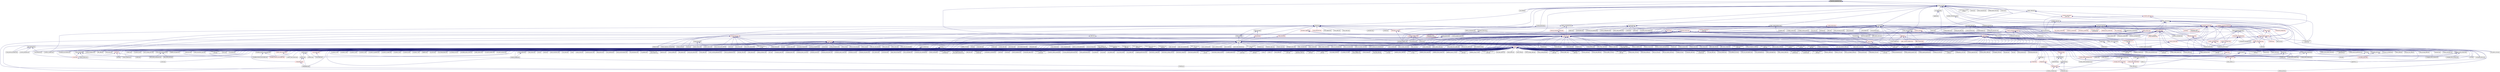 digraph "basename_registration.hpp"
{
  edge [fontname="Helvetica",fontsize="10",labelfontname="Helvetica",labelfontsize="10"];
  node [fontname="Helvetica",fontsize="10",shape=record];
  Node178 [label="basename_registration.hpp",height=0.2,width=0.4,color="black", fillcolor="grey75", style="filled", fontcolor="black"];
  Node178 -> Node179 [dir="back",color="midnightblue",fontsize="10",style="solid",fontname="Helvetica"];
  Node179 [label="hpx_fwd.hpp",height=0.2,width=0.4,color="black", fillcolor="white", style="filled",URL="$d5/d46/hpx__fwd_8hpp.html"];
  Node178 -> Node180 [dir="back",color="midnightblue",fontsize="10",style="solid",fontname="Helvetica"];
  Node180 [label="gather.hpp",height=0.2,width=0.4,color="black", fillcolor="white", style="filled",URL="$d8/d2b/gather_8hpp.html"];
  Node180 -> Node181 [dir="back",color="midnightblue",fontsize="10",style="solid",fontname="Helvetica"];
  Node181 [label="1d_stencil_8.cpp",height=0.2,width=0.4,color="black", fillcolor="white", style="filled",URL="$df/de0/1d__stencil__8_8cpp.html"];
  Node180 -> Node182 [dir="back",color="midnightblue",fontsize="10",style="solid",fontname="Helvetica"];
  Node182 [label="lcos.hpp",height=0.2,width=0.4,color="black", fillcolor="white", style="filled",URL="$d5/deb/lcos_8hpp.html"];
  Node182 -> Node183 [dir="back",color="midnightblue",fontsize="10",style="solid",fontname="Helvetica"];
  Node183 [label="allgather_and_gate.cpp",height=0.2,width=0.4,color="black", fillcolor="white", style="filled",URL="$d1/d56/allgather__and__gate_8cpp.html"];
  Node182 -> Node184 [dir="back",color="midnightblue",fontsize="10",style="solid",fontname="Helvetica"];
  Node184 [label="apex_balance.cpp",height=0.2,width=0.4,color="black", fillcolor="white", style="filled",URL="$d4/d8e/apex__balance_8cpp.html"];
  Node182 -> Node185 [dir="back",color="midnightblue",fontsize="10",style="solid",fontname="Helvetica"];
  Node185 [label="apex_policy_engine\l_active_thread_count.cpp",height=0.2,width=0.4,color="black", fillcolor="white", style="filled",URL="$d5/d01/apex__policy__engine__active__thread__count_8cpp.html"];
  Node182 -> Node186 [dir="back",color="midnightblue",fontsize="10",style="solid",fontname="Helvetica"];
  Node186 [label="apex_policy_engine\l_events.cpp",height=0.2,width=0.4,color="black", fillcolor="white", style="filled",URL="$df/d0f/apex__policy__engine__events_8cpp.html"];
  Node182 -> Node187 [dir="back",color="midnightblue",fontsize="10",style="solid",fontname="Helvetica"];
  Node187 [label="apex_policy_engine\l_periodic.cpp",height=0.2,width=0.4,color="black", fillcolor="white", style="filled",URL="$d5/d7b/apex__policy__engine__periodic_8cpp.html"];
  Node182 -> Node188 [dir="back",color="midnightblue",fontsize="10",style="solid",fontname="Helvetica"];
  Node188 [label="heartbeat.cpp",height=0.2,width=0.4,color="black", fillcolor="white", style="filled",URL="$d8/d98/heartbeat_8cpp.html"];
  Node182 -> Node189 [dir="back",color="midnightblue",fontsize="10",style="solid",fontname="Helvetica"];
  Node189 [label="hello_world_component.hpp",height=0.2,width=0.4,color="black", fillcolor="white", style="filled",URL="$df/df0/hello__world__component_8hpp.html"];
  Node189 -> Node190 [dir="back",color="midnightblue",fontsize="10",style="solid",fontname="Helvetica"];
  Node190 [label="hello_world_client.cpp",height=0.2,width=0.4,color="black", fillcolor="white", style="filled",URL="$d5/da6/hello__world__client_8cpp.html"];
  Node189 -> Node191 [dir="back",color="midnightblue",fontsize="10",style="solid",fontname="Helvetica"];
  Node191 [label="hello_world_component.cpp",height=0.2,width=0.4,color="black", fillcolor="white", style="filled",URL="$d8/daa/hello__world__component_8cpp.html"];
  Node182 -> Node192 [dir="back",color="midnightblue",fontsize="10",style="solid",fontname="Helvetica"];
  Node192 [label="row.hpp",height=0.2,width=0.4,color="black", fillcolor="white", style="filled",URL="$dc/d69/row_8hpp.html"];
  Node192 -> Node193 [dir="back",color="midnightblue",fontsize="10",style="solid",fontname="Helvetica"];
  Node193 [label="grid.hpp",height=0.2,width=0.4,color="red", fillcolor="white", style="filled",URL="$dc/d8a/grid_8hpp.html"];
  Node193 -> Node194 [dir="back",color="midnightblue",fontsize="10",style="solid",fontname="Helvetica"];
  Node194 [label="jacobi.cpp",height=0.2,width=0.4,color="black", fillcolor="white", style="filled",URL="$d2/d27/jacobi_8cpp.html"];
  Node193 -> Node195 [dir="back",color="midnightblue",fontsize="10",style="solid",fontname="Helvetica"];
  Node195 [label="solver.hpp",height=0.2,width=0.4,color="red", fillcolor="white", style="filled",URL="$db/d9a/server_2solver_8hpp.html"];
  Node195 -> Node197 [dir="back",color="midnightblue",fontsize="10",style="solid",fontname="Helvetica"];
  Node197 [label="solver.cpp",height=0.2,width=0.4,color="black", fillcolor="white", style="filled",URL="$d6/d94/solver_8cpp.html"];
  Node193 -> Node198 [dir="back",color="midnightblue",fontsize="10",style="solid",fontname="Helvetica"];
  Node198 [label="grid.cpp",height=0.2,width=0.4,color="black", fillcolor="white", style="filled",URL="$d6/d1b/jacobi__component_2grid_8cpp.html"];
  Node192 -> Node199 [dir="back",color="midnightblue",fontsize="10",style="solid",fontname="Helvetica"];
  Node199 [label="stencil_iterator.hpp",height=0.2,width=0.4,color="black", fillcolor="white", style="filled",URL="$dc/d5c/server_2stencil__iterator_8hpp.html"];
  Node199 -> Node195 [dir="back",color="midnightblue",fontsize="10",style="solid",fontname="Helvetica"];
  Node199 -> Node200 [dir="back",color="midnightblue",fontsize="10",style="solid",fontname="Helvetica"];
  Node200 [label="stencil_iterator.cpp",height=0.2,width=0.4,color="black", fillcolor="white", style="filled",URL="$d6/de1/server_2stencil__iterator_8cpp.html"];
  Node199 -> Node201 [dir="back",color="midnightblue",fontsize="10",style="solid",fontname="Helvetica"];
  Node201 [label="stencil_iterator.cpp",height=0.2,width=0.4,color="black", fillcolor="white", style="filled",URL="$d7/d71/stencil__iterator_8cpp.html"];
  Node192 -> Node198 [dir="back",color="midnightblue",fontsize="10",style="solid",fontname="Helvetica"];
  Node182 -> Node202 [dir="back",color="midnightblue",fontsize="10",style="solid",fontname="Helvetica"];
  Node202 [label="stencil_iterator.hpp",height=0.2,width=0.4,color="black", fillcolor="white", style="filled",URL="$d4/dc8/stencil__iterator_8hpp.html"];
  Node202 -> Node195 [dir="back",color="midnightblue",fontsize="10",style="solid",fontname="Helvetica"];
  Node202 -> Node199 [dir="back",color="midnightblue",fontsize="10",style="solid",fontname="Helvetica"];
  Node202 -> Node201 [dir="back",color="midnightblue",fontsize="10",style="solid",fontname="Helvetica"];
  Node182 -> Node199 [dir="back",color="midnightblue",fontsize="10",style="solid",fontname="Helvetica"];
  Node182 -> Node203 [dir="back",color="midnightblue",fontsize="10",style="solid",fontname="Helvetica"];
  Node203 [label="jacobi_hpx.cpp",height=0.2,width=0.4,color="black", fillcolor="white", style="filled",URL="$d8/d72/jacobi__hpx_8cpp.html"];
  Node182 -> Node204 [dir="back",color="midnightblue",fontsize="10",style="solid",fontname="Helvetica"];
  Node204 [label="jacobi_nonuniform_hpx.cpp",height=0.2,width=0.4,color="black", fillcolor="white", style="filled",URL="$de/d56/jacobi__nonuniform__hpx_8cpp.html"];
  Node182 -> Node205 [dir="back",color="midnightblue",fontsize="10",style="solid",fontname="Helvetica"];
  Node205 [label="enumerate_threads.cpp",height=0.2,width=0.4,color="black", fillcolor="white", style="filled",URL="$d3/dd4/enumerate__threads_8cpp.html"];
  Node182 -> Node206 [dir="back",color="midnightblue",fontsize="10",style="solid",fontname="Helvetica"];
  Node206 [label="fibonacci_await.cpp",height=0.2,width=0.4,color="black", fillcolor="white", style="filled",URL="$dc/d1c/fibonacci__await_8cpp.html"];
  Node182 -> Node207 [dir="back",color="midnightblue",fontsize="10",style="solid",fontname="Helvetica"];
  Node207 [label="fibonacci_dataflow.cpp",height=0.2,width=0.4,color="black", fillcolor="white", style="filled",URL="$df/d3d/fibonacci__dataflow_8cpp.html"];
  Node182 -> Node208 [dir="back",color="midnightblue",fontsize="10",style="solid",fontname="Helvetica"];
  Node208 [label="fibonacci_futures.cpp",height=0.2,width=0.4,color="black", fillcolor="white", style="filled",URL="$d6/de3/fibonacci__futures_8cpp.html"];
  Node182 -> Node209 [dir="back",color="midnightblue",fontsize="10",style="solid",fontname="Helvetica"];
  Node209 [label="fibonacci_futures_distributed.cpp",height=0.2,width=0.4,color="black", fillcolor="white", style="filled",URL="$d1/dc9/fibonacci__futures__distributed_8cpp.html"];
  Node182 -> Node210 [dir="back",color="midnightblue",fontsize="10",style="solid",fontname="Helvetica"];
  Node210 [label="fractals.cpp",height=0.2,width=0.4,color="black", fillcolor="white", style="filled",URL="$d8/d58/fractals_8cpp.html"];
  Node182 -> Node211 [dir="back",color="midnightblue",fontsize="10",style="solid",fontname="Helvetica"];
  Node211 [label="fractals_executor.cpp",height=0.2,width=0.4,color="black", fillcolor="white", style="filled",URL="$d9/da9/fractals__executor_8cpp.html"];
  Node182 -> Node212 [dir="back",color="midnightblue",fontsize="10",style="solid",fontname="Helvetica"];
  Node212 [label="fractals_struct.cpp",height=0.2,width=0.4,color="black", fillcolor="white", style="filled",URL="$d8/d2f/fractals__struct_8cpp.html"];
  Node182 -> Node213 [dir="back",color="midnightblue",fontsize="10",style="solid",fontname="Helvetica"];
  Node213 [label="hello_world.cpp",height=0.2,width=0.4,color="black", fillcolor="white", style="filled",URL="$d0/d67/hello__world_8cpp.html"];
  Node182 -> Node214 [dir="back",color="midnightblue",fontsize="10",style="solid",fontname="Helvetica"];
  Node214 [label="latch_local.cpp",height=0.2,width=0.4,color="black", fillcolor="white", style="filled",URL="$dd/dd3/latch__local_8cpp.html"];
  Node182 -> Node215 [dir="back",color="midnightblue",fontsize="10",style="solid",fontname="Helvetica"];
  Node215 [label="latch_remote.cpp",height=0.2,width=0.4,color="black", fillcolor="white", style="filled",URL="$df/d59/latch__remote_8cpp.html"];
  Node182 -> Node216 [dir="back",color="midnightblue",fontsize="10",style="solid",fontname="Helvetica"];
  Node216 [label="local_channel.cpp",height=0.2,width=0.4,color="black", fillcolor="white", style="filled",URL="$d0/d3e/local__channel_8cpp.html"];
  Node182 -> Node217 [dir="back",color="midnightblue",fontsize="10",style="solid",fontname="Helvetica"];
  Node217 [label="pingpong.cpp",height=0.2,width=0.4,color="black", fillcolor="white", style="filled",URL="$dd/d4d/pingpong_8cpp.html"];
  Node182 -> Node218 [dir="back",color="midnightblue",fontsize="10",style="solid",fontname="Helvetica"];
  Node218 [label="shared_mutex.cpp",height=0.2,width=0.4,color="black", fillcolor="white", style="filled",URL="$da/d0b/shared__mutex_8cpp.html"];
  Node182 -> Node219 [dir="back",color="midnightblue",fontsize="10",style="solid",fontname="Helvetica"];
  Node219 [label="wait_composition.cpp",height=0.2,width=0.4,color="black", fillcolor="white", style="filled",URL="$d6/d13/wait__composition_8cpp.html"];
  Node182 -> Node220 [dir="back",color="midnightblue",fontsize="10",style="solid",fontname="Helvetica"];
  Node220 [label="sheneos_compare.cpp",height=0.2,width=0.4,color="black", fillcolor="white", style="filled",URL="$dc/d11/sheneos__compare_8cpp.html"];
  Node182 -> Node221 [dir="back",color="midnightblue",fontsize="10",style="solid",fontname="Helvetica"];
  Node221 [label="spell_check_file.cpp",height=0.2,width=0.4,color="black", fillcolor="white", style="filled",URL="$df/df7/spell__check__file_8cpp.html"];
  Node182 -> Node222 [dir="back",color="midnightblue",fontsize="10",style="solid",fontname="Helvetica"];
  Node222 [label="spell_check_simple.cpp",height=0.2,width=0.4,color="black", fillcolor="white", style="filled",URL="$dd/d54/spell__check__simple_8cpp.html"];
  Node182 -> Node223 [dir="back",color="midnightblue",fontsize="10",style="solid",fontname="Helvetica"];
  Node223 [label="simple_central_tuplespace\l_client.cpp",height=0.2,width=0.4,color="black", fillcolor="white", style="filled",URL="$d1/d7b/simple__central__tuplespace__client_8cpp.html"];
  Node182 -> Node224 [dir="back",color="midnightblue",fontsize="10",style="solid",fontname="Helvetica"];
  Node224 [label="hpx.hpp",height=0.2,width=0.4,color="red", fillcolor="white", style="filled",URL="$d0/daa/hpx_8hpp.html"];
  Node224 -> Node225 [dir="back",color="midnightblue",fontsize="10",style="solid",fontname="Helvetica"];
  Node225 [label="1d_stencil_1.cpp",height=0.2,width=0.4,color="black", fillcolor="white", style="filled",URL="$d2/db1/1d__stencil__1_8cpp.html"];
  Node224 -> Node226 [dir="back",color="midnightblue",fontsize="10",style="solid",fontname="Helvetica"];
  Node226 [label="1d_stencil_2.cpp",height=0.2,width=0.4,color="black", fillcolor="white", style="filled",URL="$d3/dd1/1d__stencil__2_8cpp.html"];
  Node224 -> Node227 [dir="back",color="midnightblue",fontsize="10",style="solid",fontname="Helvetica"];
  Node227 [label="1d_stencil_3.cpp",height=0.2,width=0.4,color="black", fillcolor="white", style="filled",URL="$db/d19/1d__stencil__3_8cpp.html"];
  Node224 -> Node228 [dir="back",color="midnightblue",fontsize="10",style="solid",fontname="Helvetica"];
  Node228 [label="1d_stencil_4.cpp",height=0.2,width=0.4,color="black", fillcolor="white", style="filled",URL="$d1/d7d/1d__stencil__4_8cpp.html"];
  Node224 -> Node229 [dir="back",color="midnightblue",fontsize="10",style="solid",fontname="Helvetica"];
  Node229 [label="1d_stencil_4_parallel.cpp",height=0.2,width=0.4,color="black", fillcolor="white", style="filled",URL="$d6/d05/1d__stencil__4__parallel_8cpp.html"];
  Node224 -> Node230 [dir="back",color="midnightblue",fontsize="10",style="solid",fontname="Helvetica"];
  Node230 [label="1d_stencil_4_repart.cpp",height=0.2,width=0.4,color="black", fillcolor="white", style="filled",URL="$d0/d6b/1d__stencil__4__repart_8cpp.html"];
  Node224 -> Node231 [dir="back",color="midnightblue",fontsize="10",style="solid",fontname="Helvetica"];
  Node231 [label="1d_stencil_4_throttle.cpp",height=0.2,width=0.4,color="black", fillcolor="white", style="filled",URL="$d6/de5/1d__stencil__4__throttle_8cpp.html"];
  Node224 -> Node232 [dir="back",color="midnightblue",fontsize="10",style="solid",fontname="Helvetica"];
  Node232 [label="1d_stencil_5.cpp",height=0.2,width=0.4,color="black", fillcolor="white", style="filled",URL="$d7/d2a/1d__stencil__5_8cpp.html"];
  Node224 -> Node233 [dir="back",color="midnightblue",fontsize="10",style="solid",fontname="Helvetica"];
  Node233 [label="1d_stencil_6.cpp",height=0.2,width=0.4,color="black", fillcolor="white", style="filled",URL="$db/de7/1d__stencil__6_8cpp.html"];
  Node224 -> Node234 [dir="back",color="midnightblue",fontsize="10",style="solid",fontname="Helvetica"];
  Node234 [label="1d_stencil_7.cpp",height=0.2,width=0.4,color="black", fillcolor="white", style="filled",URL="$d4/d5a/1d__stencil__7_8cpp.html"];
  Node224 -> Node181 [dir="back",color="midnightblue",fontsize="10",style="solid",fontname="Helvetica"];
  Node224 -> Node235 [dir="back",color="midnightblue",fontsize="10",style="solid",fontname="Helvetica"];
  Node235 [label="accumulator.cpp",height=0.2,width=0.4,color="black", fillcolor="white", style="filled",URL="$d1/d81/accumulator_8cpp.html"];
  Node224 -> Node236 [dir="back",color="midnightblue",fontsize="10",style="solid",fontname="Helvetica"];
  Node236 [label="accumulator.hpp",height=0.2,width=0.4,color="red", fillcolor="white", style="filled",URL="$d4/d9d/server_2accumulator_8hpp.html"];
  Node236 -> Node235 [dir="back",color="midnightblue",fontsize="10",style="solid",fontname="Helvetica"];
  Node224 -> Node239 [dir="back",color="midnightblue",fontsize="10",style="solid",fontname="Helvetica"];
  Node239 [label="template_function_accumulator.hpp",height=0.2,width=0.4,color="black", fillcolor="white", style="filled",URL="$d7/da6/server_2template__function__accumulator_8hpp.html"];
  Node239 -> Node240 [dir="back",color="midnightblue",fontsize="10",style="solid",fontname="Helvetica"];
  Node240 [label="template_function_accumulator.cpp",height=0.2,width=0.4,color="black", fillcolor="white", style="filled",URL="$d5/d02/template__function__accumulator_8cpp.html"];
  Node239 -> Node241 [dir="back",color="midnightblue",fontsize="10",style="solid",fontname="Helvetica"];
  Node241 [label="template_function_accumulator.hpp",height=0.2,width=0.4,color="red", fillcolor="white", style="filled",URL="$d3/de9/template__function__accumulator_8hpp.html"];
  Node224 -> Node243 [dir="back",color="midnightblue",fontsize="10",style="solid",fontname="Helvetica"];
  Node243 [label="template_accumulator.cpp",height=0.2,width=0.4,color="black", fillcolor="white", style="filled",URL="$d0/d4a/template__accumulator_8cpp.html"];
  Node224 -> Node240 [dir="back",color="midnightblue",fontsize="10",style="solid",fontname="Helvetica"];
  Node224 -> Node241 [dir="back",color="midnightblue",fontsize="10",style="solid",fontname="Helvetica"];
  Node224 -> Node244 [dir="back",color="midnightblue",fontsize="10",style="solid",fontname="Helvetica"];
  Node244 [label="allgather_module.cpp",height=0.2,width=0.4,color="black", fillcolor="white", style="filled",URL="$df/de4/allgather__module_8cpp.html"];
  Node224 -> Node245 [dir="back",color="midnightblue",fontsize="10",style="solid",fontname="Helvetica"];
  Node245 [label="allgather.cpp",height=0.2,width=0.4,color="black", fillcolor="white", style="filled",URL="$d7/d06/allgather_8cpp.html"];
  Node224 -> Node183 [dir="back",color="midnightblue",fontsize="10",style="solid",fontname="Helvetica"];
  Node224 -> Node246 [dir="back",color="midnightblue",fontsize="10",style="solid",fontname="Helvetica"];
  Node246 [label="ag_client.cpp",height=0.2,width=0.4,color="black", fillcolor="white", style="filled",URL="$d4/d5d/ag__client_8cpp.html"];
  Node224 -> Node247 [dir="back",color="midnightblue",fontsize="10",style="solid",fontname="Helvetica"];
  Node247 [label="hpx_thread_phase.cpp",height=0.2,width=0.4,color="black", fillcolor="white", style="filled",URL="$d5/dca/hpx__thread__phase_8cpp.html"];
  Node224 -> Node248 [dir="back",color="midnightblue",fontsize="10",style="solid",fontname="Helvetica"];
  Node248 [label="os_thread_num.cpp",height=0.2,width=0.4,color="black", fillcolor="white", style="filled",URL="$d2/dfb/os__thread__num_8cpp.html"];
  Node224 -> Node249 [dir="back",color="midnightblue",fontsize="10",style="solid",fontname="Helvetica"];
  Node249 [label="cancelable_action.cpp",height=0.2,width=0.4,color="black", fillcolor="white", style="filled",URL="$d5/d0c/cancelable__action_8cpp.html"];
  Node224 -> Node250 [dir="back",color="midnightblue",fontsize="10",style="solid",fontname="Helvetica"];
  Node250 [label="cancelable_action.hpp",height=0.2,width=0.4,color="black", fillcolor="white", style="filled",URL="$d5/d4d/server_2cancelable__action_8hpp.html"];
  Node250 -> Node249 [dir="back",color="midnightblue",fontsize="10",style="solid",fontname="Helvetica"];
  Node250 -> Node251 [dir="back",color="midnightblue",fontsize="10",style="solid",fontname="Helvetica"];
  Node251 [label="cancelable_action.hpp",height=0.2,width=0.4,color="red", fillcolor="white", style="filled",URL="$d0/da3/stubs_2cancelable__action_8hpp.html"];
  Node224 -> Node251 [dir="back",color="midnightblue",fontsize="10",style="solid",fontname="Helvetica"];
  Node224 -> Node253 [dir="back",color="midnightblue",fontsize="10",style="solid",fontname="Helvetica"];
  Node253 [label="cancelable_action_client.cpp",height=0.2,width=0.4,color="black", fillcolor="white", style="filled",URL="$d1/db8/cancelable__action__client_8cpp.html"];
  Node224 -> Node254 [dir="back",color="midnightblue",fontsize="10",style="solid",fontname="Helvetica"];
  Node254 [label="cublas_matmul.cpp",height=0.2,width=0.4,color="black", fillcolor="white", style="filled",URL="$dd/d84/cublas__matmul_8cpp.html"];
  Node224 -> Node255 [dir="back",color="midnightblue",fontsize="10",style="solid",fontname="Helvetica"];
  Node255 [label="win_perf_counters.cpp",height=0.2,width=0.4,color="black", fillcolor="white", style="filled",URL="$d8/d11/win__perf__counters_8cpp.html"];
  Node224 -> Node256 [dir="back",color="midnightblue",fontsize="10",style="solid",fontname="Helvetica"];
  Node256 [label="win_perf_counters.hpp",height=0.2,width=0.4,color="black", fillcolor="white", style="filled",URL="$d5/da7/win__perf__counters_8hpp.html"];
  Node224 -> Node189 [dir="back",color="midnightblue",fontsize="10",style="solid",fontname="Helvetica"];
  Node224 -> Node257 [dir="back",color="midnightblue",fontsize="10",style="solid",fontname="Helvetica"];
  Node257 [label="interpolate1d.cpp",height=0.2,width=0.4,color="black", fillcolor="white", style="filled",URL="$d0/d05/interpolate1d_8cpp.html"];
  Node224 -> Node258 [dir="back",color="midnightblue",fontsize="10",style="solid",fontname="Helvetica"];
  Node258 [label="partition.hpp",height=0.2,width=0.4,color="black", fillcolor="white", style="filled",URL="$d0/d7a/examples_2interpolate1d_2interpolate1d_2partition_8hpp.html"];
  Node258 -> Node257 [dir="back",color="midnightblue",fontsize="10",style="solid",fontname="Helvetica"];
  Node258 -> Node259 [dir="back",color="midnightblue",fontsize="10",style="solid",fontname="Helvetica"];
  Node259 [label="interpolate1d.hpp",height=0.2,width=0.4,color="red", fillcolor="white", style="filled",URL="$d4/dc7/interpolate1d_8hpp.html"];
  Node259 -> Node257 [dir="back",color="midnightblue",fontsize="10",style="solid",fontname="Helvetica"];
  Node224 -> Node261 [dir="back",color="midnightblue",fontsize="10",style="solid",fontname="Helvetica"];
  Node261 [label="partition.hpp",height=0.2,width=0.4,color="black", fillcolor="white", style="filled",URL="$d0/dff/examples_2interpolate1d_2interpolate1d_2server_2partition_8hpp.html"];
  Node261 -> Node258 [dir="back",color="midnightblue",fontsize="10",style="solid",fontname="Helvetica"];
  Node261 -> Node262 [dir="back",color="midnightblue",fontsize="10",style="solid",fontname="Helvetica"];
  Node262 [label="partition.cpp",height=0.2,width=0.4,color="black", fillcolor="white", style="filled",URL="$d0/d4f/examples_2interpolate1d_2interpolate1d_2server_2partition_8cpp.html"];
  Node224 -> Node259 [dir="back",color="midnightblue",fontsize="10",style="solid",fontname="Helvetica"];
  Node224 -> Node263 [dir="back",color="midnightblue",fontsize="10",style="solid",fontname="Helvetica"];
  Node263 [label="read_values.cpp",height=0.2,width=0.4,color="black", fillcolor="white", style="filled",URL="$d0/d8c/interpolate1d_2interpolate1d_2read__values_8cpp.html"];
  Node224 -> Node262 [dir="back",color="midnightblue",fontsize="10",style="solid",fontname="Helvetica"];
  Node224 -> Node194 [dir="back",color="midnightblue",fontsize="10",style="solid",fontname="Helvetica"];
  Node224 -> Node198 [dir="back",color="midnightblue",fontsize="10",style="solid",fontname="Helvetica"];
  Node224 -> Node264 [dir="back",color="midnightblue",fontsize="10",style="solid",fontname="Helvetica"];
  Node264 [label="row.cpp",height=0.2,width=0.4,color="black", fillcolor="white", style="filled",URL="$d3/d86/server_2row_8cpp.html"];
  Node224 -> Node197 [dir="back",color="midnightblue",fontsize="10",style="solid",fontname="Helvetica"];
  Node224 -> Node200 [dir="back",color="midnightblue",fontsize="10",style="solid",fontname="Helvetica"];
  Node224 -> Node201 [dir="back",color="midnightblue",fontsize="10",style="solid",fontname="Helvetica"];
  Node224 -> Node265 [dir="back",color="midnightblue",fontsize="10",style="solid",fontname="Helvetica"];
  Node265 [label="jacobi.cpp",height=0.2,width=0.4,color="black", fillcolor="white", style="filled",URL="$d3/d44/smp_2jacobi_8cpp.html"];
  Node224 -> Node203 [dir="back",color="midnightblue",fontsize="10",style="solid",fontname="Helvetica"];
  Node224 -> Node266 [dir="back",color="midnightblue",fontsize="10",style="solid",fontname="Helvetica"];
  Node266 [label="jacobi_nonuniform.cpp",height=0.2,width=0.4,color="black", fillcolor="white", style="filled",URL="$dd/ddc/jacobi__nonuniform_8cpp.html"];
  Node224 -> Node204 [dir="back",color="midnightblue",fontsize="10",style="solid",fontname="Helvetica"];
  Node224 -> Node267 [dir="back",color="midnightblue",fontsize="10",style="solid",fontname="Helvetica"];
  Node267 [label="nqueen.cpp",height=0.2,width=0.4,color="black", fillcolor="white", style="filled",URL="$db/dca/nqueen_8cpp.html"];
  Node224 -> Node268 [dir="back",color="midnightblue",fontsize="10",style="solid",fontname="Helvetica"];
  Node268 [label="nqueen.hpp",height=0.2,width=0.4,color="red", fillcolor="white", style="filled",URL="$de/d58/server_2nqueen_8hpp.html"];
  Node268 -> Node267 [dir="back",color="midnightblue",fontsize="10",style="solid",fontname="Helvetica"];
  Node224 -> Node271 [dir="back",color="midnightblue",fontsize="10",style="solid",fontname="Helvetica"];
  Node271 [label="nqueen_client.cpp",height=0.2,width=0.4,color="black", fillcolor="white", style="filled",URL="$d3/d5e/nqueen__client_8cpp.html"];
  Node224 -> Node272 [dir="back",color="midnightblue",fontsize="10",style="solid",fontname="Helvetica"];
  Node272 [label="sine.cpp",height=0.2,width=0.4,color="black", fillcolor="white", style="filled",URL="$d3/d0d/server_2sine_8cpp.html"];
  Node224 -> Node273 [dir="back",color="midnightblue",fontsize="10",style="solid",fontname="Helvetica"];
  Node273 [label="sine.hpp",height=0.2,width=0.4,color="black", fillcolor="white", style="filled",URL="$d8/dac/sine_8hpp.html"];
  Node273 -> Node272 [dir="back",color="midnightblue",fontsize="10",style="solid",fontname="Helvetica"];
  Node273 -> Node274 [dir="back",color="midnightblue",fontsize="10",style="solid",fontname="Helvetica"];
  Node274 [label="sine.cpp",height=0.2,width=0.4,color="black", fillcolor="white", style="filled",URL="$d5/dd8/sine_8cpp.html"];
  Node224 -> Node274 [dir="back",color="midnightblue",fontsize="10",style="solid",fontname="Helvetica"];
  Node224 -> Node275 [dir="back",color="midnightblue",fontsize="10",style="solid",fontname="Helvetica"];
  Node275 [label="sine_client.cpp",height=0.2,width=0.4,color="black", fillcolor="white", style="filled",URL="$db/d62/sine__client_8cpp.html"];
  Node224 -> Node276 [dir="back",color="midnightblue",fontsize="10",style="solid",fontname="Helvetica"];
  Node276 [label="qt.cpp",height=0.2,width=0.4,color="black", fillcolor="white", style="filled",URL="$df/d90/qt_8cpp.html"];
  Node224 -> Node277 [dir="back",color="midnightblue",fontsize="10",style="solid",fontname="Helvetica"];
  Node277 [label="queue_client.cpp",height=0.2,width=0.4,color="black", fillcolor="white", style="filled",URL="$d7/d96/queue__client_8cpp.html"];
  Node224 -> Node278 [dir="back",color="midnightblue",fontsize="10",style="solid",fontname="Helvetica"];
  Node278 [label="customize_async.cpp",height=0.2,width=0.4,color="black", fillcolor="white", style="filled",URL="$d0/d82/customize__async_8cpp.html"];
  Node224 -> Node279 [dir="back",color="midnightblue",fontsize="10",style="solid",fontname="Helvetica"];
  Node279 [label="data_actions.cpp",height=0.2,width=0.4,color="black", fillcolor="white", style="filled",URL="$dc/d68/data__actions_8cpp.html"];
  Node224 -> Node280 [dir="back",color="midnightblue",fontsize="10",style="solid",fontname="Helvetica"];
  Node280 [label="error_handling.cpp",height=0.2,width=0.4,color="black", fillcolor="white", style="filled",URL="$d9/d96/error__handling_8cpp.html"];
  Node224 -> Node281 [dir="back",color="midnightblue",fontsize="10",style="solid",fontname="Helvetica"];
  Node281 [label="event_synchronization.cpp",height=0.2,width=0.4,color="black", fillcolor="white", style="filled",URL="$d0/d35/event__synchronization_8cpp.html"];
  Node224 -> Node282 [dir="back",color="midnightblue",fontsize="10",style="solid",fontname="Helvetica"];
  Node282 [label="factorial.cpp",height=0.2,width=0.4,color="black", fillcolor="white", style="filled",URL="$d9/d00/factorial_8cpp.html"];
  Node224 -> Node283 [dir="back",color="midnightblue",fontsize="10",style="solid",fontname="Helvetica"];
  Node283 [label="file_serialization.cpp",height=0.2,width=0.4,color="black", fillcolor="white", style="filled",URL="$de/d58/file__serialization_8cpp.html"];
  Node224 -> Node284 [dir="back",color="midnightblue",fontsize="10",style="solid",fontname="Helvetica"];
  Node284 [label="init_globally.cpp",height=0.2,width=0.4,color="black", fillcolor="white", style="filled",URL="$d6/dad/init__globally_8cpp.html"];
  Node224 -> Node285 [dir="back",color="midnightblue",fontsize="10",style="solid",fontname="Helvetica"];
  Node285 [label="interest_calculator.cpp",height=0.2,width=0.4,color="black", fillcolor="white", style="filled",URL="$d2/d86/interest__calculator_8cpp.html"];
  Node224 -> Node286 [dir="back",color="midnightblue",fontsize="10",style="solid",fontname="Helvetica"];
  Node286 [label="non_atomic_rma.cpp",height=0.2,width=0.4,color="black", fillcolor="white", style="filled",URL="$d7/d8b/non__atomic__rma_8cpp.html"];
  Node224 -> Node287 [dir="back",color="midnightblue",fontsize="10",style="solid",fontname="Helvetica"];
  Node287 [label="partitioned_vector\l_spmd_foreach.cpp",height=0.2,width=0.4,color="black", fillcolor="white", style="filled",URL="$db/d7c/partitioned__vector__spmd__foreach_8cpp.html"];
  Node224 -> Node288 [dir="back",color="midnightblue",fontsize="10",style="solid",fontname="Helvetica"];
  Node288 [label="pipeline1.cpp",height=0.2,width=0.4,color="black", fillcolor="white", style="filled",URL="$d5/d77/pipeline1_8cpp.html"];
  Node224 -> Node289 [dir="back",color="midnightblue",fontsize="10",style="solid",fontname="Helvetica"];
  Node289 [label="quicksort.cpp",height=0.2,width=0.4,color="black", fillcolor="white", style="filled",URL="$d3/d1e/quicksort_8cpp.html"];
  Node224 -> Node290 [dir="back",color="midnightblue",fontsize="10",style="solid",fontname="Helvetica"];
  Node290 [label="receive_buffer.cpp",height=0.2,width=0.4,color="black", fillcolor="white", style="filled",URL="$d7/d10/receive__buffer_8cpp.html"];
  Node224 -> Node291 [dir="back",color="midnightblue",fontsize="10",style="solid",fontname="Helvetica"];
  Node291 [label="safe_object.cpp",height=0.2,width=0.4,color="black", fillcolor="white", style="filled",URL="$dd/d52/safe__object_8cpp.html"];
  Node224 -> Node292 [dir="back",color="midnightblue",fontsize="10",style="solid",fontname="Helvetica"];
  Node292 [label="sort_by_key_demo.cpp",height=0.2,width=0.4,color="black", fillcolor="white", style="filled",URL="$da/d20/sort__by__key__demo_8cpp.html"];
  Node224 -> Node293 [dir="back",color="midnightblue",fontsize="10",style="solid",fontname="Helvetica"];
  Node293 [label="timed_wake.cpp",height=0.2,width=0.4,color="black", fillcolor="white", style="filled",URL="$d8/df9/timed__wake_8cpp.html"];
  Node224 -> Node294 [dir="back",color="midnightblue",fontsize="10",style="solid",fontname="Helvetica"];
  Node294 [label="vector_counting_dotproduct.cpp",height=0.2,width=0.4,color="black", fillcolor="white", style="filled",URL="$df/de9/vector__counting__dotproduct_8cpp.html"];
  Node224 -> Node295 [dir="back",color="midnightblue",fontsize="10",style="solid",fontname="Helvetica"];
  Node295 [label="vector_zip_dotproduct.cpp",height=0.2,width=0.4,color="black", fillcolor="white", style="filled",URL="$dc/d18/vector__zip__dotproduct_8cpp.html"];
  Node224 -> Node296 [dir="back",color="midnightblue",fontsize="10",style="solid",fontname="Helvetica"];
  Node296 [label="zerocopy_rdma.cpp",height=0.2,width=0.4,color="black", fillcolor="white", style="filled",URL="$d1/dad/zerocopy__rdma_8cpp.html"];
  Node224 -> Node297 [dir="back",color="midnightblue",fontsize="10",style="solid",fontname="Helvetica"];
  Node297 [label="random_mem_access.cpp",height=0.2,width=0.4,color="black", fillcolor="white", style="filled",URL="$d1/d51/random__mem__access_8cpp.html"];
  Node224 -> Node298 [dir="back",color="midnightblue",fontsize="10",style="solid",fontname="Helvetica"];
  Node298 [label="random_mem_access.hpp",height=0.2,width=0.4,color="red", fillcolor="white", style="filled",URL="$d0/d19/server_2random__mem__access_8hpp.html"];
  Node298 -> Node297 [dir="back",color="midnightblue",fontsize="10",style="solid",fontname="Helvetica"];
  Node224 -> Node301 [dir="back",color="midnightblue",fontsize="10",style="solid",fontname="Helvetica"];
  Node301 [label="random_mem_access_client.cpp",height=0.2,width=0.4,color="black", fillcolor="white", style="filled",URL="$df/d1b/random__mem__access__client_8cpp.html"];
  Node224 -> Node302 [dir="back",color="midnightblue",fontsize="10",style="solid",fontname="Helvetica"];
  Node302 [label="oversubscribing_resource\l_partitioner.cpp",height=0.2,width=0.4,color="black", fillcolor="white", style="filled",URL="$dd/dee/oversubscribing__resource__partitioner_8cpp.html"];
  Node224 -> Node303 [dir="back",color="midnightblue",fontsize="10",style="solid",fontname="Helvetica"];
  Node303 [label="simple_resource_partitioner.cpp",height=0.2,width=0.4,color="black", fillcolor="white", style="filled",URL="$d5/df9/simple__resource__partitioner_8cpp.html"];
  Node224 -> Node304 [dir="back",color="midnightblue",fontsize="10",style="solid",fontname="Helvetica"];
  Node304 [label="dimension.hpp",height=0.2,width=0.4,color="red", fillcolor="white", style="filled",URL="$d6/d39/sheneos_2sheneos_2dimension_8hpp.html"];
  Node304 -> Node310 [dir="back",color="midnightblue",fontsize="10",style="solid",fontname="Helvetica"];
  Node310 [label="partition3d.hpp",height=0.2,width=0.4,color="black", fillcolor="white", style="filled",URL="$dd/dbf/server_2partition3d_8hpp.html"];
  Node310 -> Node311 [dir="back",color="midnightblue",fontsize="10",style="solid",fontname="Helvetica"];
  Node311 [label="partition3d.hpp",height=0.2,width=0.4,color="black", fillcolor="white", style="filled",URL="$d1/d50/partition3d_8hpp.html"];
  Node311 -> Node307 [dir="back",color="midnightblue",fontsize="10",style="solid",fontname="Helvetica"];
  Node307 [label="interpolator.cpp",height=0.2,width=0.4,color="black", fillcolor="white", style="filled",URL="$d5/d02/interpolator_8cpp.html"];
  Node311 -> Node312 [dir="back",color="midnightblue",fontsize="10",style="solid",fontname="Helvetica"];
  Node312 [label="interpolator.hpp",height=0.2,width=0.4,color="red", fillcolor="white", style="filled",URL="$dc/d3b/interpolator_8hpp.html"];
  Node312 -> Node307 [dir="back",color="midnightblue",fontsize="10",style="solid",fontname="Helvetica"];
  Node312 -> Node220 [dir="back",color="midnightblue",fontsize="10",style="solid",fontname="Helvetica"];
  Node312 -> Node314 [dir="back",color="midnightblue",fontsize="10",style="solid",fontname="Helvetica"];
  Node314 [label="sheneos_test.cpp",height=0.2,width=0.4,color="black", fillcolor="white", style="filled",URL="$d4/d6e/sheneos__test_8cpp.html"];
  Node310 -> Node309 [dir="back",color="midnightblue",fontsize="10",style="solid",fontname="Helvetica"];
  Node309 [label="partition3d.cpp",height=0.2,width=0.4,color="black", fillcolor="white", style="filled",URL="$de/d70/partition3d_8cpp.html"];
  Node224 -> Node307 [dir="back",color="midnightblue",fontsize="10",style="solid",fontname="Helvetica"];
  Node224 -> Node311 [dir="back",color="midnightblue",fontsize="10",style="solid",fontname="Helvetica"];
  Node224 -> Node310 [dir="back",color="midnightblue",fontsize="10",style="solid",fontname="Helvetica"];
  Node224 -> Node312 [dir="back",color="midnightblue",fontsize="10",style="solid",fontname="Helvetica"];
  Node224 -> Node315 [dir="back",color="midnightblue",fontsize="10",style="solid",fontname="Helvetica"];
  Node315 [label="configuration.hpp",height=0.2,width=0.4,color="red", fillcolor="white", style="filled",URL="$dc/d0a/configuration_8hpp.html"];
  Node315 -> Node312 [dir="back",color="midnightblue",fontsize="10",style="solid",fontname="Helvetica"];
  Node224 -> Node308 [dir="back",color="midnightblue",fontsize="10",style="solid",fontname="Helvetica"];
  Node308 [label="read_values.cpp",height=0.2,width=0.4,color="black", fillcolor="white", style="filled",URL="$d7/da4/sheneos_2sheneos_2read__values_8cpp.html"];
  Node224 -> Node309 [dir="back",color="midnightblue",fontsize="10",style="solid",fontname="Helvetica"];
  Node224 -> Node314 [dir="back",color="midnightblue",fontsize="10",style="solid",fontname="Helvetica"];
  Node224 -> Node317 [dir="back",color="midnightblue",fontsize="10",style="solid",fontname="Helvetica"];
  Node317 [label="startup_shutdown.cpp",height=0.2,width=0.4,color="black", fillcolor="white", style="filled",URL="$d3/dfc/server_2startup__shutdown_8cpp.html"];
  Node224 -> Node318 [dir="back",color="midnightblue",fontsize="10",style="solid",fontname="Helvetica"];
  Node318 [label="startup_shutdown.cpp",height=0.2,width=0.4,color="black", fillcolor="white", style="filled",URL="$d0/ddb/startup__shutdown_8cpp.html"];
  Node224 -> Node319 [dir="back",color="midnightblue",fontsize="10",style="solid",fontname="Helvetica"];
  Node319 [label="spin.cpp",height=0.2,width=0.4,color="black", fillcolor="white", style="filled",URL="$d7/df2/spin_8cpp.html"];
  Node224 -> Node320 [dir="back",color="midnightblue",fontsize="10",style="solid",fontname="Helvetica"];
  Node320 [label="throttle.cpp",height=0.2,width=0.4,color="black", fillcolor="white", style="filled",URL="$de/d56/server_2throttle_8cpp.html"];
  Node224 -> Node321 [dir="back",color="midnightblue",fontsize="10",style="solid",fontname="Helvetica"];
  Node321 [label="throttle.hpp",height=0.2,width=0.4,color="black", fillcolor="white", style="filled",URL="$db/dc9/server_2throttle_8hpp.html"];
  Node321 -> Node320 [dir="back",color="midnightblue",fontsize="10",style="solid",fontname="Helvetica"];
  Node321 -> Node322 [dir="back",color="midnightblue",fontsize="10",style="solid",fontname="Helvetica"];
  Node322 [label="throttle.hpp",height=0.2,width=0.4,color="black", fillcolor="white", style="filled",URL="$d5/dec/stubs_2throttle_8hpp.html"];
  Node322 -> Node323 [dir="back",color="midnightblue",fontsize="10",style="solid",fontname="Helvetica"];
  Node323 [label="throttle.hpp",height=0.2,width=0.4,color="red", fillcolor="white", style="filled",URL="$d2/d2e/throttle_8hpp.html"];
  Node323 -> Node324 [dir="back",color="midnightblue",fontsize="10",style="solid",fontname="Helvetica"];
  Node324 [label="throttle.cpp",height=0.2,width=0.4,color="black", fillcolor="white", style="filled",URL="$db/d02/throttle_8cpp.html"];
  Node224 -> Node322 [dir="back",color="midnightblue",fontsize="10",style="solid",fontname="Helvetica"];
  Node224 -> Node324 [dir="back",color="midnightblue",fontsize="10",style="solid",fontname="Helvetica"];
  Node224 -> Node323 [dir="back",color="midnightblue",fontsize="10",style="solid",fontname="Helvetica"];
  Node224 -> Node326 [dir="back",color="midnightblue",fontsize="10",style="solid",fontname="Helvetica"];
  Node326 [label="transpose_await.cpp",height=0.2,width=0.4,color="black", fillcolor="white", style="filled",URL="$de/d68/transpose__await_8cpp.html"];
  Node224 -> Node327 [dir="back",color="midnightblue",fontsize="10",style="solid",fontname="Helvetica"];
  Node327 [label="transpose_block.cpp",height=0.2,width=0.4,color="black", fillcolor="white", style="filled",URL="$d0/de1/transpose__block_8cpp.html"];
  Node224 -> Node328 [dir="back",color="midnightblue",fontsize="10",style="solid",fontname="Helvetica"];
  Node328 [label="transpose_block_numa.cpp",height=0.2,width=0.4,color="black", fillcolor="white", style="filled",URL="$dd/d3b/transpose__block__numa_8cpp.html"];
  Node224 -> Node329 [dir="back",color="midnightblue",fontsize="10",style="solid",fontname="Helvetica"];
  Node329 [label="transpose_serial.cpp",height=0.2,width=0.4,color="black", fillcolor="white", style="filled",URL="$db/d74/transpose__serial_8cpp.html"];
  Node224 -> Node330 [dir="back",color="midnightblue",fontsize="10",style="solid",fontname="Helvetica"];
  Node330 [label="transpose_serial_block.cpp",height=0.2,width=0.4,color="black", fillcolor="white", style="filled",URL="$d8/daa/transpose__serial__block_8cpp.html"];
  Node224 -> Node331 [dir="back",color="midnightblue",fontsize="10",style="solid",fontname="Helvetica"];
  Node331 [label="transpose_serial_vector.cpp",height=0.2,width=0.4,color="black", fillcolor="white", style="filled",URL="$d4/d04/transpose__serial__vector_8cpp.html"];
  Node224 -> Node332 [dir="back",color="midnightblue",fontsize="10",style="solid",fontname="Helvetica"];
  Node332 [label="transpose_smp.cpp",height=0.2,width=0.4,color="black", fillcolor="white", style="filled",URL="$d2/d99/transpose__smp_8cpp.html"];
  Node224 -> Node333 [dir="back",color="midnightblue",fontsize="10",style="solid",fontname="Helvetica"];
  Node333 [label="transpose_smp_block.cpp",height=0.2,width=0.4,color="black", fillcolor="white", style="filled",URL="$da/d4d/transpose__smp__block_8cpp.html"];
  Node224 -> Node334 [dir="back",color="midnightblue",fontsize="10",style="solid",fontname="Helvetica"];
  Node334 [label="simple_central_tuplespace.hpp",height=0.2,width=0.4,color="red", fillcolor="white", style="filled",URL="$db/d69/server_2simple__central__tuplespace_8hpp.html"];
  Node334 -> Node335 [dir="back",color="midnightblue",fontsize="10",style="solid",fontname="Helvetica"];
  Node335 [label="simple_central_tuplespace.cpp",height=0.2,width=0.4,color="black", fillcolor="white", style="filled",URL="$d3/dec/simple__central__tuplespace_8cpp.html"];
  Node224 -> Node338 [dir="back",color="midnightblue",fontsize="10",style="solid",fontname="Helvetica"];
  Node338 [label="tuples_warehouse.hpp",height=0.2,width=0.4,color="black", fillcolor="white", style="filled",URL="$da/de6/tuples__warehouse_8hpp.html"];
  Node338 -> Node334 [dir="back",color="midnightblue",fontsize="10",style="solid",fontname="Helvetica"];
  Node224 -> Node335 [dir="back",color="midnightblue",fontsize="10",style="solid",fontname="Helvetica"];
  Node224 -> Node339 [dir="back",color="midnightblue",fontsize="10",style="solid",fontname="Helvetica"];
  Node339 [label="hpx_runtime.cpp",height=0.2,width=0.4,color="black", fillcolor="white", style="filled",URL="$d7/d1e/hpx__runtime_8cpp.html"];
  Node224 -> Node340 [dir="back",color="midnightblue",fontsize="10",style="solid",fontname="Helvetica"];
  Node340 [label="synchronize.cpp",height=0.2,width=0.4,color="black", fillcolor="white", style="filled",URL="$da/da2/synchronize_8cpp.html"];
  Node224 -> Node341 [dir="back",color="midnightblue",fontsize="10",style="solid",fontname="Helvetica"];
  Node341 [label="agas_cache_timings.cpp",height=0.2,width=0.4,color="black", fillcolor="white", style="filled",URL="$dd/d37/agas__cache__timings_8cpp.html"];
  Node224 -> Node342 [dir="back",color="midnightblue",fontsize="10",style="solid",fontname="Helvetica"];
  Node342 [label="async_overheads.cpp",height=0.2,width=0.4,color="black", fillcolor="white", style="filled",URL="$de/da6/async__overheads_8cpp.html"];
  Node224 -> Node343 [dir="back",color="midnightblue",fontsize="10",style="solid",fontname="Helvetica"];
  Node343 [label="coroutines_call_overhead.cpp",height=0.2,width=0.4,color="black", fillcolor="white", style="filled",URL="$da/d1e/coroutines__call__overhead_8cpp.html"];
  Node224 -> Node344 [dir="back",color="midnightblue",fontsize="10",style="solid",fontname="Helvetica"];
  Node344 [label="foreach_scaling.cpp",height=0.2,width=0.4,color="black", fillcolor="white", style="filled",URL="$d4/d94/foreach__scaling_8cpp.html"];
  Node224 -> Node345 [dir="back",color="midnightblue",fontsize="10",style="solid",fontname="Helvetica"];
  Node345 [label="function_object_wrapper\l_overhead.cpp",height=0.2,width=0.4,color="black", fillcolor="white", style="filled",URL="$d5/d6f/function__object__wrapper__overhead_8cpp.html"];
  Node224 -> Node346 [dir="back",color="midnightblue",fontsize="10",style="solid",fontname="Helvetica"];
  Node346 [label="hpx_homogeneous_timed\l_task_spawn_executors.cpp",height=0.2,width=0.4,color="black", fillcolor="white", style="filled",URL="$d1/d3b/hpx__homogeneous__timed__task__spawn__executors_8cpp.html"];
  Node224 -> Node347 [dir="back",color="midnightblue",fontsize="10",style="solid",fontname="Helvetica"];
  Node347 [label="htts2_hpx.cpp",height=0.2,width=0.4,color="black", fillcolor="white", style="filled",URL="$d2/daf/htts2__hpx_8cpp.html"];
  Node224 -> Node348 [dir="back",color="midnightblue",fontsize="10",style="solid",fontname="Helvetica"];
  Node348 [label="partitioned_vector\l_foreach.cpp",height=0.2,width=0.4,color="black", fillcolor="white", style="filled",URL="$df/d5f/partitioned__vector__foreach_8cpp.html"];
  Node224 -> Node349 [dir="back",color="midnightblue",fontsize="10",style="solid",fontname="Helvetica"];
  Node349 [label="serialization_overhead.cpp",height=0.2,width=0.4,color="black", fillcolor="white", style="filled",URL="$d3/df8/serialization__overhead_8cpp.html"];
  Node224 -> Node350 [dir="back",color="midnightblue",fontsize="10",style="solid",fontname="Helvetica"];
  Node350 [label="sizeof.cpp",height=0.2,width=0.4,color="black", fillcolor="white", style="filled",URL="$d3/d0f/sizeof_8cpp.html"];
  Node224 -> Node351 [dir="back",color="midnightblue",fontsize="10",style="solid",fontname="Helvetica"];
  Node351 [label="skynet.cpp",height=0.2,width=0.4,color="black", fillcolor="white", style="filled",URL="$d0/dc3/skynet_8cpp.html"];
  Node224 -> Node352 [dir="back",color="midnightblue",fontsize="10",style="solid",fontname="Helvetica"];
  Node352 [label="stencil3_iterators.cpp",height=0.2,width=0.4,color="black", fillcolor="white", style="filled",URL="$db/d9e/stencil3__iterators_8cpp.html"];
  Node224 -> Node353 [dir="back",color="midnightblue",fontsize="10",style="solid",fontname="Helvetica"];
  Node353 [label="stream.cpp",height=0.2,width=0.4,color="black", fillcolor="white", style="filled",URL="$da/d5f/stream_8cpp.html"];
  Node224 -> Node354 [dir="back",color="midnightblue",fontsize="10",style="solid",fontname="Helvetica"];
  Node354 [label="timed_task_spawn.cpp",height=0.2,width=0.4,color="black", fillcolor="white", style="filled",URL="$df/de1/timed__task__spawn_8cpp.html"];
  Node224 -> Node355 [dir="back",color="midnightblue",fontsize="10",style="solid",fontname="Helvetica"];
  Node355 [label="transform_reduce_binary\l_scaling.cpp",height=0.2,width=0.4,color="black", fillcolor="white", style="filled",URL="$d1/dae/transform__reduce__binary__scaling_8cpp.html"];
  Node224 -> Node356 [dir="back",color="midnightblue",fontsize="10",style="solid",fontname="Helvetica"];
  Node356 [label="transform_reduce_scaling.cpp",height=0.2,width=0.4,color="black", fillcolor="white", style="filled",URL="$db/d2a/transform__reduce__scaling_8cpp.html"];
  Node224 -> Node357 [dir="back",color="midnightblue",fontsize="10",style="solid",fontname="Helvetica"];
  Node357 [label="minmax_element_performance.cpp",height=0.2,width=0.4,color="black", fillcolor="white", style="filled",URL="$d9/d93/minmax__element__performance_8cpp.html"];
  Node224 -> Node358 [dir="back",color="midnightblue",fontsize="10",style="solid",fontname="Helvetica"];
  Node358 [label="barrier_performance.cpp",height=0.2,width=0.4,color="black", fillcolor="white", style="filled",URL="$d6/d6c/barrier__performance_8cpp.html"];
  Node224 -> Node359 [dir="back",color="midnightblue",fontsize="10",style="solid",fontname="Helvetica"];
  Node359 [label="network_storage.cpp",height=0.2,width=0.4,color="black", fillcolor="white", style="filled",URL="$db/daa/network__storage_8cpp.html"];
  Node224 -> Node360 [dir="back",color="midnightblue",fontsize="10",style="solid",fontname="Helvetica"];
  Node360 [label="simple_profiler.hpp",height=0.2,width=0.4,color="black", fillcolor="white", style="filled",URL="$d8/d02/simple__profiler_8hpp.html"];
  Node360 -> Node359 [dir="back",color="midnightblue",fontsize="10",style="solid",fontname="Helvetica"];
  Node224 -> Node361 [dir="back",color="midnightblue",fontsize="10",style="solid",fontname="Helvetica"];
  Node361 [label="osu_bcast.cpp",height=0.2,width=0.4,color="black", fillcolor="white", style="filled",URL="$d3/dca/osu__bcast_8cpp.html"];
  Node224 -> Node362 [dir="back",color="midnightblue",fontsize="10",style="solid",fontname="Helvetica"];
  Node362 [label="osu_bibw.cpp",height=0.2,width=0.4,color="black", fillcolor="white", style="filled",URL="$d2/d04/osu__bibw_8cpp.html"];
  Node224 -> Node363 [dir="back",color="midnightblue",fontsize="10",style="solid",fontname="Helvetica"];
  Node363 [label="osu_bw.cpp",height=0.2,width=0.4,color="black", fillcolor="white", style="filled",URL="$d4/d20/osu__bw_8cpp.html"];
  Node224 -> Node364 [dir="back",color="midnightblue",fontsize="10",style="solid",fontname="Helvetica"];
  Node364 [label="osu_latency.cpp",height=0.2,width=0.4,color="black", fillcolor="white", style="filled",URL="$df/d58/osu__latency_8cpp.html"];
  Node224 -> Node365 [dir="back",color="midnightblue",fontsize="10",style="solid",fontname="Helvetica"];
  Node365 [label="osu_multi_lat.cpp",height=0.2,width=0.4,color="black", fillcolor="white", style="filled",URL="$d7/d91/osu__multi__lat_8cpp.html"];
  Node224 -> Node366 [dir="back",color="midnightblue",fontsize="10",style="solid",fontname="Helvetica"];
  Node366 [label="osu_scatter.cpp",height=0.2,width=0.4,color="black", fillcolor="white", style="filled",URL="$d4/d4c/osu__scatter_8cpp.html"];
  Node224 -> Node367 [dir="back",color="midnightblue",fontsize="10",style="solid",fontname="Helvetica"];
  Node367 [label="pingpong_performance.cpp",height=0.2,width=0.4,color="black", fillcolor="white", style="filled",URL="$de/d03/pingpong__performance_8cpp.html"];
  Node224 -> Node368 [dir="back",color="midnightblue",fontsize="10",style="solid",fontname="Helvetica"];
  Node368 [label="benchmark_is_heap.cpp",height=0.2,width=0.4,color="black", fillcolor="white", style="filled",URL="$da/d4f/benchmark__is__heap_8cpp.html"];
  Node224 -> Node369 [dir="back",color="midnightblue",fontsize="10",style="solid",fontname="Helvetica"];
  Node369 [label="benchmark_is_heap_until.cpp",height=0.2,width=0.4,color="black", fillcolor="white", style="filled",URL="$dc/df5/benchmark__is__heap__until_8cpp.html"];
  Node224 -> Node370 [dir="back",color="midnightblue",fontsize="10",style="solid",fontname="Helvetica"];
  Node370 [label="benchmark_merge.cpp",height=0.2,width=0.4,color="black", fillcolor="white", style="filled",URL="$dd/d49/benchmark__merge_8cpp.html"];
  Node224 -> Node371 [dir="back",color="midnightblue",fontsize="10",style="solid",fontname="Helvetica"];
  Node371 [label="benchmark_partition.cpp",height=0.2,width=0.4,color="black", fillcolor="white", style="filled",URL="$d9/d88/benchmark__partition_8cpp.html"];
  Node224 -> Node372 [dir="back",color="midnightblue",fontsize="10",style="solid",fontname="Helvetica"];
  Node372 [label="benchmark_partition\l_copy.cpp",height=0.2,width=0.4,color="black", fillcolor="white", style="filled",URL="$d3/d0e/benchmark__partition__copy_8cpp.html"];
  Node224 -> Node373 [dir="back",color="midnightblue",fontsize="10",style="solid",fontname="Helvetica"];
  Node373 [label="benchmark_unique_copy.cpp",height=0.2,width=0.4,color="black", fillcolor="white", style="filled",URL="$d9/d53/benchmark__unique__copy_8cpp.html"];
  Node224 -> Node374 [dir="back",color="midnightblue",fontsize="10",style="solid",fontname="Helvetica"];
  Node374 [label="action_move_semantics.cpp",height=0.2,width=0.4,color="black", fillcolor="white", style="filled",URL="$d4/db3/action__move__semantics_8cpp.html"];
  Node224 -> Node375 [dir="back",color="midnightblue",fontsize="10",style="solid",fontname="Helvetica"];
  Node375 [label="movable_objects.cpp",height=0.2,width=0.4,color="black", fillcolor="white", style="filled",URL="$d8/d65/movable__objects_8cpp.html"];
  Node224 -> Node376 [dir="back",color="midnightblue",fontsize="10",style="solid",fontname="Helvetica"];
  Node376 [label="duplicate_id_registration\l_1596.cpp",height=0.2,width=0.4,color="black", fillcolor="white", style="filled",URL="$db/d8d/duplicate__id__registration__1596_8cpp.html"];
  Node224 -> Node377 [dir="back",color="midnightblue",fontsize="10",style="solid",fontname="Helvetica"];
  Node377 [label="pass_by_value_id_type\l_action.cpp",height=0.2,width=0.4,color="black", fillcolor="white", style="filled",URL="$d0/de6/pass__by__value__id__type__action_8cpp.html"];
  Node224 -> Node378 [dir="back",color="midnightblue",fontsize="10",style="solid",fontname="Helvetica"];
  Node378 [label="register_with_basename\l_1804.cpp",height=0.2,width=0.4,color="black", fillcolor="white", style="filled",URL="$db/d95/register__with__basename__1804_8cpp.html"];
  Node224 -> Node379 [dir="back",color="midnightblue",fontsize="10",style="solid",fontname="Helvetica"];
  Node379 [label="send_gid_keep_component\l_1624.cpp",height=0.2,width=0.4,color="black", fillcolor="white", style="filled",URL="$d9/d49/send__gid__keep__component__1624_8cpp.html"];
  Node224 -> Node380 [dir="back",color="midnightblue",fontsize="10",style="solid",fontname="Helvetica"];
  Node380 [label="algorithms.cc",height=0.2,width=0.4,color="black", fillcolor="white", style="filled",URL="$d5/d1b/algorithms_8cc.html"];
  Node224 -> Node381 [dir="back",color="midnightblue",fontsize="10",style="solid",fontname="Helvetica"];
  Node381 [label="matrix_hpx.hh",height=0.2,width=0.4,color="black", fillcolor="white", style="filled",URL="$d5/d89/matrix__hpx_8hh.html"];
  Node381 -> Node382 [dir="back",color="midnightblue",fontsize="10",style="solid",fontname="Helvetica"];
  Node382 [label="block_matrix.hh",height=0.2,width=0.4,color="red", fillcolor="white", style="filled",URL="$dc/de8/block__matrix_8hh.html"];
  Node382 -> Node380 [dir="back",color="midnightblue",fontsize="10",style="solid",fontname="Helvetica"];
  Node382 -> Node386 [dir="back",color="midnightblue",fontsize="10",style="solid",fontname="Helvetica"];
  Node386 [label="block_matrix.cc",height=0.2,width=0.4,color="black", fillcolor="white", style="filled",URL="$de/d88/block__matrix_8cc.html"];
  Node382 -> Node385 [dir="back",color="midnightblue",fontsize="10",style="solid",fontname="Helvetica"];
  Node385 [label="tests.cc",height=0.2,width=0.4,color="black", fillcolor="white", style="filled",URL="$d6/d96/tests_8cc.html"];
  Node381 -> Node380 [dir="back",color="midnightblue",fontsize="10",style="solid",fontname="Helvetica"];
  Node381 -> Node384 [dir="back",color="midnightblue",fontsize="10",style="solid",fontname="Helvetica"];
  Node384 [label="matrix_hpx.cc",height=0.2,width=0.4,color="black", fillcolor="white", style="filled",URL="$d7/d32/matrix__hpx_8cc.html"];
  Node224 -> Node382 [dir="back",color="midnightblue",fontsize="10",style="solid",fontname="Helvetica"];
  Node224 -> Node386 [dir="back",color="midnightblue",fontsize="10",style="solid",fontname="Helvetica"];
  Node224 -> Node387 [dir="back",color="midnightblue",fontsize="10",style="solid",fontname="Helvetica"];
  Node387 [label="main.cc",height=0.2,width=0.4,color="black", fillcolor="white", style="filled",URL="$d9/d0f/main_8cc.html"];
  Node224 -> Node388 [dir="back",color="midnightblue",fontsize="10",style="solid",fontname="Helvetica"];
  Node388 [label="matrix.cc",height=0.2,width=0.4,color="black", fillcolor="white", style="filled",URL="$d7/dea/matrix_8cc.html"];
  Node224 -> Node384 [dir="back",color="midnightblue",fontsize="10",style="solid",fontname="Helvetica"];
  Node224 -> Node385 [dir="back",color="midnightblue",fontsize="10",style="solid",fontname="Helvetica"];
  Node224 -> Node389 [dir="back",color="midnightblue",fontsize="10",style="solid",fontname="Helvetica"];
  Node389 [label="client_1950.cpp",height=0.2,width=0.4,color="black", fillcolor="white", style="filled",URL="$d0/d79/client__1950_8cpp.html"];
  Node224 -> Node390 [dir="back",color="midnightblue",fontsize="10",style="solid",fontname="Helvetica"];
  Node390 [label="commandline_options\l_1437.cpp",height=0.2,width=0.4,color="black", fillcolor="white", style="filled",URL="$d5/dbd/commandline__options__1437_8cpp.html"];
  Node224 -> Node391 [dir="back",color="midnightblue",fontsize="10",style="solid",fontname="Helvetica"];
  Node391 [label="moveonly_constructor\l_arguments_1405.cpp",height=0.2,width=0.4,color="black", fillcolor="white", style="filled",URL="$d3/dcf/moveonly__constructor__arguments__1405_8cpp.html"];
  Node224 -> Node392 [dir="back",color="midnightblue",fontsize="10",style="solid",fontname="Helvetica"];
  Node392 [label="partitioned_vector\l_2201.cpp",height=0.2,width=0.4,color="black", fillcolor="white", style="filled",URL="$dc/d39/partitioned__vector__2201_8cpp.html"];
  Node224 -> Node393 [dir="back",color="midnightblue",fontsize="10",style="solid",fontname="Helvetica"];
  Node393 [label="dynamic_counters_loaded\l_1508.cpp",height=0.2,width=0.4,color="black", fillcolor="white", style="filled",URL="$db/d58/dynamic__counters__loaded__1508_8cpp.html"];
  Node224 -> Node394 [dir="back",color="midnightblue",fontsize="10",style="solid",fontname="Helvetica"];
  Node394 [label="id_type_ref_counting\l_1032.cpp",height=0.2,width=0.4,color="black", fillcolor="white", style="filled",URL="$d8/dfd/id__type__ref__counting__1032_8cpp.html"];
  Node224 -> Node395 [dir="back",color="midnightblue",fontsize="10",style="solid",fontname="Helvetica"];
  Node395 [label="lost_output_2236.cpp",height=0.2,width=0.4,color="black", fillcolor="white", style="filled",URL="$db/dd0/lost__output__2236_8cpp.html"];
  Node224 -> Node396 [dir="back",color="midnightblue",fontsize="10",style="solid",fontname="Helvetica"];
  Node396 [label="no_output_1173.cpp",height=0.2,width=0.4,color="black", fillcolor="white", style="filled",URL="$de/d67/no__output__1173_8cpp.html"];
  Node224 -> Node397 [dir="back",color="midnightblue",fontsize="10",style="solid",fontname="Helvetica"];
  Node397 [label="after_588.cpp",height=0.2,width=0.4,color="black", fillcolor="white", style="filled",URL="$dc/dc0/after__588_8cpp.html"];
  Node224 -> Node398 [dir="back",color="midnightblue",fontsize="10",style="solid",fontname="Helvetica"];
  Node398 [label="async_callback_with\l_bound_callback.cpp",height=0.2,width=0.4,color="black", fillcolor="white", style="filled",URL="$d2/dae/async__callback__with__bound__callback_8cpp.html"];
  Node224 -> Node399 [dir="back",color="midnightblue",fontsize="10",style="solid",fontname="Helvetica"];
  Node399 [label="async_unwrap_1037.cpp",height=0.2,width=0.4,color="black", fillcolor="white", style="filled",URL="$d4/d13/async__unwrap__1037_8cpp.html"];
  Node224 -> Node400 [dir="back",color="midnightblue",fontsize="10",style="solid",fontname="Helvetica"];
  Node400 [label="barrier_hang.cpp",height=0.2,width=0.4,color="black", fillcolor="white", style="filled",URL="$dd/d8b/barrier__hang_8cpp.html"];
  Node224 -> Node401 [dir="back",color="midnightblue",fontsize="10",style="solid",fontname="Helvetica"];
  Node401 [label="call_promise_get_gid\l_more_than_once.cpp",height=0.2,width=0.4,color="black", fillcolor="white", style="filled",URL="$d4/dd8/call__promise__get__gid__more__than__once_8cpp.html"];
  Node224 -> Node402 [dir="back",color="midnightblue",fontsize="10",style="solid",fontname="Helvetica"];
  Node402 [label="channel_register_as\l_2722.cpp",height=0.2,width=0.4,color="black", fillcolor="white", style="filled",URL="$d4/d98/channel__register__as__2722_8cpp.html"];
  Node224 -> Node403 [dir="back",color="midnightblue",fontsize="10",style="solid",fontname="Helvetica"];
  Node403 [label="dataflow_action_2008.cpp",height=0.2,width=0.4,color="black", fillcolor="white", style="filled",URL="$da/dad/dataflow__action__2008_8cpp.html"];
  Node224 -> Node404 [dir="back",color="midnightblue",fontsize="10",style="solid",fontname="Helvetica"];
  Node404 [label="dataflow_const_functor\l_773.cpp",height=0.2,width=0.4,color="black", fillcolor="white", style="filled",URL="$d3/df2/dataflow__const__functor__773_8cpp.html"];
  Node224 -> Node405 [dir="back",color="midnightblue",fontsize="10",style="solid",fontname="Helvetica"];
  Node405 [label="dataflow_future_swap.cpp",height=0.2,width=0.4,color="black", fillcolor="white", style="filled",URL="$dc/d8c/dataflow__future__swap_8cpp.html"];
  Node224 -> Node406 [dir="back",color="midnightblue",fontsize="10",style="solid",fontname="Helvetica"];
  Node406 [label="dataflow_future_swap2.cpp",height=0.2,width=0.4,color="black", fillcolor="white", style="filled",URL="$d1/db3/dataflow__future__swap2_8cpp.html"];
  Node224 -> Node407 [dir="back",color="midnightblue",fontsize="10",style="solid",fontname="Helvetica"];
  Node407 [label="dataflow_launch_775.cpp",height=0.2,width=0.4,color="black", fillcolor="white", style="filled",URL="$d7/d0d/dataflow__launch__775_8cpp.html"];
  Node224 -> Node408 [dir="back",color="midnightblue",fontsize="10",style="solid",fontname="Helvetica"];
  Node408 [label="dataflow_recursion\l_1613.cpp",height=0.2,width=0.4,color="black", fillcolor="white", style="filled",URL="$d0/d1f/dataflow__recursion__1613_8cpp.html"];
  Node224 -> Node409 [dir="back",color="midnightblue",fontsize="10",style="solid",fontname="Helvetica"];
  Node409 [label="dataflow_using_774.cpp",height=0.2,width=0.4,color="black", fillcolor="white", style="filled",URL="$d7/dfa/dataflow__using__774_8cpp.html"];
  Node224 -> Node410 [dir="back",color="midnightblue",fontsize="10",style="solid",fontname="Helvetica"];
  Node410 [label="exception_from_continuation\l_1613.cpp",height=0.2,width=0.4,color="black", fillcolor="white", style="filled",URL="$db/d28/exception__from__continuation__1613_8cpp.html"];
  Node224 -> Node411 [dir="back",color="midnightblue",fontsize="10",style="solid",fontname="Helvetica"];
  Node411 [label="fail_future_2667.cpp",height=0.2,width=0.4,color="black", fillcolor="white", style="filled",URL="$db/d7e/fail__future__2667_8cpp.html"];
  Node224 -> Node412 [dir="back",color="midnightblue",fontsize="10",style="solid",fontname="Helvetica"];
  Node412 [label="future_2667.cpp",height=0.2,width=0.4,color="black", fillcolor="white", style="filled",URL="$d2/dfd/future__2667_8cpp.html"];
  Node224 -> Node413 [dir="back",color="midnightblue",fontsize="10",style="solid",fontname="Helvetica"];
  Node413 [label="future_790.cpp",height=0.2,width=0.4,color="black", fillcolor="white", style="filled",URL="$de/d3d/future__790_8cpp.html"];
  Node224 -> Node414 [dir="back",color="midnightblue",fontsize="10",style="solid",fontname="Helvetica"];
  Node414 [label="future_unwrap_1182.cpp",height=0.2,width=0.4,color="black", fillcolor="white", style="filled",URL="$df/d7a/future__unwrap__1182_8cpp.html"];
  Node224 -> Node415 [dir="back",color="midnightblue",fontsize="10",style="solid",fontname="Helvetica"];
  Node415 [label="future_unwrap_878.cpp",height=0.2,width=0.4,color="black", fillcolor="white", style="filled",URL="$d9/ddf/future__unwrap__878_8cpp.html"];
  Node224 -> Node416 [dir="back",color="midnightblue",fontsize="10",style="solid",fontname="Helvetica"];
  Node416 [label="ignore_while_locked\l_1485.cpp",height=0.2,width=0.4,color="black", fillcolor="white", style="filled",URL="$db/d24/ignore__while__locked__1485_8cpp.html"];
  Node224 -> Node417 [dir="back",color="midnightblue",fontsize="10",style="solid",fontname="Helvetica"];
  Node417 [label="lifetime_588.cpp",height=0.2,width=0.4,color="black", fillcolor="white", style="filled",URL="$d7/dca/lifetime__588_8cpp.html"];
  Node224 -> Node418 [dir="back",color="midnightblue",fontsize="10",style="solid",fontname="Helvetica"];
  Node418 [label="lifetime_588_1.cpp",height=0.2,width=0.4,color="black", fillcolor="white", style="filled",URL="$de/d75/lifetime__588__1_8cpp.html"];
  Node224 -> Node419 [dir="back",color="midnightblue",fontsize="10",style="solid",fontname="Helvetica"];
  Node419 [label="multiple_gather_ops\l_2001.cpp",height=0.2,width=0.4,color="black", fillcolor="white", style="filled",URL="$d3/d95/multiple__gather__ops__2001_8cpp.html"];
  Node224 -> Node420 [dir="back",color="midnightblue",fontsize="10",style="solid",fontname="Helvetica"];
  Node420 [label="promise_1620.cpp",height=0.2,width=0.4,color="black", fillcolor="white", style="filled",URL="$d2/d67/promise__1620_8cpp.html"];
  Node224 -> Node421 [dir="back",color="midnightblue",fontsize="10",style="solid",fontname="Helvetica"];
  Node421 [label="promise_leak_996.cpp",height=0.2,width=0.4,color="black", fillcolor="white", style="filled",URL="$d0/d7e/promise__leak__996_8cpp.html"];
  Node224 -> Node422 [dir="back",color="midnightblue",fontsize="10",style="solid",fontname="Helvetica"];
  Node422 [label="receive_buffer_1733.cpp",height=0.2,width=0.4,color="black", fillcolor="white", style="filled",URL="$d1/d0e/receive__buffer__1733_8cpp.html"];
  Node224 -> Node423 [dir="back",color="midnightblue",fontsize="10",style="solid",fontname="Helvetica"];
  Node423 [label="safely_destroy_promise\l_1481.cpp",height=0.2,width=0.4,color="black", fillcolor="white", style="filled",URL="$dd/d62/safely__destroy__promise__1481_8cpp.html"];
  Node224 -> Node424 [dir="back",color="midnightblue",fontsize="10",style="solid",fontname="Helvetica"];
  Node424 [label="set_hpx_limit_798.cpp",height=0.2,width=0.4,color="black", fillcolor="white", style="filled",URL="$d2/dfb/set__hpx__limit__798_8cpp.html"];
  Node224 -> Node425 [dir="back",color="midnightblue",fontsize="10",style="solid",fontname="Helvetica"];
  Node425 [label="shared_mutex_1702.cpp",height=0.2,width=0.4,color="black", fillcolor="white", style="filled",URL="$d2/d66/shared__mutex__1702_8cpp.html"];
  Node224 -> Node426 [dir="back",color="midnightblue",fontsize="10",style="solid",fontname="Helvetica"];
  Node426 [label="shared_stated_leaked\l_1211.cpp",height=0.2,width=0.4,color="black", fillcolor="white", style="filled",URL="$dc/dce/shared__stated__leaked__1211_8cpp.html"];
  Node224 -> Node427 [dir="back",color="midnightblue",fontsize="10",style="solid",fontname="Helvetica"];
  Node427 [label="split_future_2246.cpp",height=0.2,width=0.4,color="black", fillcolor="white", style="filled",URL="$db/d2b/split__future__2246_8cpp.html"];
  Node224 -> Node428 [dir="back",color="midnightblue",fontsize="10",style="solid",fontname="Helvetica"];
  Node428 [label="wait_all_hang_1946.cpp",height=0.2,width=0.4,color="black", fillcolor="white", style="filled",URL="$d5/d69/wait__all__hang__1946_8cpp.html"];
  Node224 -> Node429 [dir="back",color="midnightblue",fontsize="10",style="solid",fontname="Helvetica"];
  Node429 [label="wait_for_1751.cpp",height=0.2,width=0.4,color="black", fillcolor="white", style="filled",URL="$d9/d48/wait__for__1751_8cpp.html"];
  Node224 -> Node430 [dir="back",color="midnightblue",fontsize="10",style="solid",fontname="Helvetica"];
  Node430 [label="when_all_vectors_1623.cpp",height=0.2,width=0.4,color="black", fillcolor="white", style="filled",URL="$dd/d2e/when__all__vectors__1623_8cpp.html"];
  Node224 -> Node431 [dir="back",color="midnightblue",fontsize="10",style="solid",fontname="Helvetica"];
  Node431 [label="multiple_init.cpp",height=0.2,width=0.4,color="black", fillcolor="white", style="filled",URL="$df/d43/multiple__init_8cpp.html"];
  Node224 -> Node432 [dir="back",color="midnightblue",fontsize="10",style="solid",fontname="Helvetica"];
  Node432 [label="is_executor_1691.cpp",height=0.2,width=0.4,color="black", fillcolor="white", style="filled",URL="$d2/d1e/is__executor__1691_8cpp.html"];
  Node224 -> Node433 [dir="back",color="midnightblue",fontsize="10",style="solid",fontname="Helvetica"];
  Node433 [label="for_each_annotated\l_function.cpp",height=0.2,width=0.4,color="black", fillcolor="white", style="filled",URL="$d5/dbf/for__each__annotated__function_8cpp.html"];
  Node224 -> Node434 [dir="back",color="midnightblue",fontsize="10",style="solid",fontname="Helvetica"];
  Node434 [label="for_loop_2281.cpp",height=0.2,width=0.4,color="black", fillcolor="white", style="filled",URL="$de/d36/for__loop__2281_8cpp.html"];
  Node224 -> Node435 [dir="back",color="midnightblue",fontsize="10",style="solid",fontname="Helvetica"];
  Node435 [label="minimal_findend.cpp",height=0.2,width=0.4,color="black", fillcolor="white", style="filled",URL="$da/d34/minimal__findend_8cpp.html"];
  Node224 -> Node436 [dir="back",color="midnightblue",fontsize="10",style="solid",fontname="Helvetica"];
  Node436 [label="scan_different_inits.cpp",height=0.2,width=0.4,color="black", fillcolor="white", style="filled",URL="$d6/d4b/scan__different__inits_8cpp.html"];
  Node224 -> Node437 [dir="back",color="midnightblue",fontsize="10",style="solid",fontname="Helvetica"];
  Node437 [label="scan_non_commutative.cpp",height=0.2,width=0.4,color="black", fillcolor="white", style="filled",URL="$d8/de4/scan__non__commutative_8cpp.html"];
  Node224 -> Node438 [dir="back",color="midnightblue",fontsize="10",style="solid",fontname="Helvetica"];
  Node438 [label="scan_shortlength.cpp",height=0.2,width=0.4,color="black", fillcolor="white", style="filled",URL="$de/d75/scan__shortlength_8cpp.html"];
  Node224 -> Node439 [dir="back",color="midnightblue",fontsize="10",style="solid",fontname="Helvetica"];
  Node439 [label="search_zerolength.cpp",height=0.2,width=0.4,color="black", fillcolor="white", style="filled",URL="$d0/d9f/search__zerolength_8cpp.html"];
  Node224 -> Node440 [dir="back",color="midnightblue",fontsize="10",style="solid",fontname="Helvetica"];
  Node440 [label="static_chunker_2282.cpp",height=0.2,width=0.4,color="black", fillcolor="white", style="filled",URL="$d5/d52/static__chunker__2282_8cpp.html"];
  Node224 -> Node441 [dir="back",color="midnightblue",fontsize="10",style="solid",fontname="Helvetica"];
  Node441 [label="papi_counters_active\l_interface.cpp",height=0.2,width=0.4,color="black", fillcolor="white", style="filled",URL="$db/dd5/papi__counters__active__interface_8cpp.html"];
  Node224 -> Node442 [dir="back",color="midnightblue",fontsize="10",style="solid",fontname="Helvetica"];
  Node442 [label="papi_counters_basic\l_functions.cpp",height=0.2,width=0.4,color="black", fillcolor="white", style="filled",URL="$da/dc8/papi__counters__basic__functions_8cpp.html"];
  Node224 -> Node443 [dir="back",color="midnightblue",fontsize="10",style="solid",fontname="Helvetica"];
  Node443 [label="papi_counters_segfault\l_1890.cpp",height=0.2,width=0.4,color="black", fillcolor="white", style="filled",URL="$df/d76/papi__counters__segfault__1890_8cpp.html"];
  Node224 -> Node444 [dir="back",color="midnightblue",fontsize="10",style="solid",fontname="Helvetica"];
  Node444 [label="statistics_2666.cpp",height=0.2,width=0.4,color="black", fillcolor="white", style="filled",URL="$d7/d98/statistics__2666_8cpp.html"];
  Node224 -> Node445 [dir="back",color="midnightblue",fontsize="10",style="solid",fontname="Helvetica"];
  Node445 [label="uptime_1737.cpp",height=0.2,width=0.4,color="black", fillcolor="white", style="filled",URL="$d7/d12/uptime__1737_8cpp.html"];
  Node224 -> Node446 [dir="back",color="midnightblue",fontsize="10",style="solid",fontname="Helvetica"];
  Node446 [label="block_os_threads_1036.cpp",height=0.2,width=0.4,color="black", fillcolor="white", style="filled",URL="$d7/d92/block__os__threads__1036_8cpp.html"];
  Node224 -> Node447 [dir="back",color="midnightblue",fontsize="10",style="solid",fontname="Helvetica"];
  Node447 [label="resume_priority.cpp",height=0.2,width=0.4,color="black", fillcolor="white", style="filled",URL="$de/d5e/resume__priority_8cpp.html"];
  Node224 -> Node448 [dir="back",color="midnightblue",fontsize="10",style="solid",fontname="Helvetica"];
  Node448 [label="thread_data_1111.cpp",height=0.2,width=0.4,color="black", fillcolor="white", style="filled",URL="$d5/d15/thread__data__1111_8cpp.html"];
  Node224 -> Node449 [dir="back",color="midnightblue",fontsize="10",style="solid",fontname="Helvetica"];
  Node449 [label="thread_pool_executor\l_1112.cpp",height=0.2,width=0.4,color="black", fillcolor="white", style="filled",URL="$df/daa/thread__pool__executor__1112_8cpp.html"];
  Node224 -> Node450 [dir="back",color="midnightblue",fontsize="10",style="solid",fontname="Helvetica"];
  Node450 [label="thread_pool_executor\l_1114.cpp",height=0.2,width=0.4,color="black", fillcolor="white", style="filled",URL="$d8/d63/thread__pool__executor__1114_8cpp.html"];
  Node224 -> Node451 [dir="back",color="midnightblue",fontsize="10",style="solid",fontname="Helvetica"];
  Node451 [label="thread_rescheduling.cpp",height=0.2,width=0.4,color="black", fillcolor="white", style="filled",URL="$d6/d6d/thread__rescheduling_8cpp.html"];
  Node224 -> Node452 [dir="back",color="midnightblue",fontsize="10",style="solid",fontname="Helvetica"];
  Node452 [label="thread_suspend_duration.cpp",height=0.2,width=0.4,color="black", fillcolor="white", style="filled",URL="$db/d59/thread__suspend__duration_8cpp.html"];
  Node224 -> Node453 [dir="back",color="midnightblue",fontsize="10",style="solid",fontname="Helvetica"];
  Node453 [label="thread_suspend_pending.cpp",height=0.2,width=0.4,color="black", fillcolor="white", style="filled",URL="$de/d29/thread__suspend__pending_8cpp.html"];
  Node224 -> Node454 [dir="back",color="midnightblue",fontsize="10",style="solid",fontname="Helvetica"];
  Node454 [label="threads_all_1422.cpp",height=0.2,width=0.4,color="black", fillcolor="white", style="filled",URL="$d2/d38/threads__all__1422_8cpp.html"];
  Node224 -> Node455 [dir="back",color="midnightblue",fontsize="10",style="solid",fontname="Helvetica"];
  Node455 [label="unhandled_exception\l_582.cpp",height=0.2,width=0.4,color="black", fillcolor="white", style="filled",URL="$d9/d1e/unhandled__exception__582_8cpp.html"];
  Node224 -> Node456 [dir="back",color="midnightblue",fontsize="10",style="solid",fontname="Helvetica"];
  Node456 [label="configuration_1572.cpp",height=0.2,width=0.4,color="black", fillcolor="white", style="filled",URL="$d9/d26/configuration__1572_8cpp.html"];
  Node224 -> Node457 [dir="back",color="midnightblue",fontsize="10",style="solid",fontname="Helvetica"];
  Node457 [label="function_argument.cpp",height=0.2,width=0.4,color="black", fillcolor="white", style="filled",URL="$db/da3/function__argument_8cpp.html"];
  Node224 -> Node458 [dir="back",color="midnightblue",fontsize="10",style="solid",fontname="Helvetica"];
  Node458 [label="serialize_buffer_1069.cpp",height=0.2,width=0.4,color="black", fillcolor="white", style="filled",URL="$d4/dc0/serialize__buffer__1069_8cpp.html"];
  Node224 -> Node459 [dir="back",color="midnightblue",fontsize="10",style="solid",fontname="Helvetica"];
  Node459 [label="unwrapped_1528.cpp",height=0.2,width=0.4,color="black", fillcolor="white", style="filled",URL="$d7/d63/unwrapped__1528_8cpp.html"];
  Node224 -> Node460 [dir="back",color="midnightblue",fontsize="10",style="solid",fontname="Helvetica"];
  Node460 [label="managed_refcnt_checker.cpp",height=0.2,width=0.4,color="black", fillcolor="white", style="filled",URL="$d3/d8d/managed__refcnt__checker_8cpp.html"];
  Node224 -> Node461 [dir="back",color="midnightblue",fontsize="10",style="solid",fontname="Helvetica"];
  Node461 [label="managed_refcnt_checker.hpp",height=0.2,width=0.4,color="red", fillcolor="white", style="filled",URL="$db/dd0/managed__refcnt__checker_8hpp.html"];
  Node461 -> Node471 [dir="back",color="midnightblue",fontsize="10",style="solid",fontname="Helvetica"];
  Node471 [label="split_credit.cpp",height=0.2,width=0.4,color="black", fillcolor="white", style="filled",URL="$dc/d1c/split__credit_8cpp.html"];
  Node224 -> Node474 [dir="back",color="midnightblue",fontsize="10",style="solid",fontname="Helvetica"];
  Node474 [label="managed_refcnt_checker.cpp",height=0.2,width=0.4,color="black", fillcolor="white", style="filled",URL="$d7/d11/server_2managed__refcnt__checker_8cpp.html"];
  Node224 -> Node475 [dir="back",color="midnightblue",fontsize="10",style="solid",fontname="Helvetica"];
  Node475 [label="managed_refcnt_checker.hpp",height=0.2,width=0.4,color="black", fillcolor="white", style="filled",URL="$df/da6/server_2managed__refcnt__checker_8hpp.html"];
  Node475 -> Node460 [dir="back",color="midnightblue",fontsize="10",style="solid",fontname="Helvetica"];
  Node475 -> Node474 [dir="back",color="midnightblue",fontsize="10",style="solid",fontname="Helvetica"];
  Node475 -> Node476 [dir="back",color="midnightblue",fontsize="10",style="solid",fontname="Helvetica"];
  Node476 [label="managed_refcnt_checker.hpp",height=0.2,width=0.4,color="black", fillcolor="white", style="filled",URL="$d3/d77/stubs_2managed__refcnt__checker_8hpp.html"];
  Node476 -> Node461 [dir="back",color="midnightblue",fontsize="10",style="solid",fontname="Helvetica"];
  Node224 -> Node477 [dir="back",color="midnightblue",fontsize="10",style="solid",fontname="Helvetica"];
  Node477 [label="simple_refcnt_checker.cpp",height=0.2,width=0.4,color="black", fillcolor="white", style="filled",URL="$d7/d14/server_2simple__refcnt__checker_8cpp.html"];
  Node224 -> Node478 [dir="back",color="midnightblue",fontsize="10",style="solid",fontname="Helvetica"];
  Node478 [label="simple_refcnt_checker.hpp",height=0.2,width=0.4,color="black", fillcolor="white", style="filled",URL="$d6/d3d/server_2simple__refcnt__checker_8hpp.html"];
  Node478 -> Node477 [dir="back",color="midnightblue",fontsize="10",style="solid",fontname="Helvetica"];
  Node478 -> Node479 [dir="back",color="midnightblue",fontsize="10",style="solid",fontname="Helvetica"];
  Node479 [label="simple_refcnt_checker.cpp",height=0.2,width=0.4,color="black", fillcolor="white", style="filled",URL="$df/d16/simple__refcnt__checker_8cpp.html"];
  Node478 -> Node480 [dir="back",color="midnightblue",fontsize="10",style="solid",fontname="Helvetica"];
  Node480 [label="simple_refcnt_checker.hpp",height=0.2,width=0.4,color="black", fillcolor="white", style="filled",URL="$da/d8e/stubs_2simple__refcnt__checker_8hpp.html"];
  Node480 -> Node481 [dir="back",color="midnightblue",fontsize="10",style="solid",fontname="Helvetica"];
  Node481 [label="simple_refcnt_checker.hpp",height=0.2,width=0.4,color="red", fillcolor="white", style="filled",URL="$dd/d4e/simple__refcnt__checker_8hpp.html"];
  Node481 -> Node471 [dir="back",color="midnightblue",fontsize="10",style="solid",fontname="Helvetica"];
  Node224 -> Node482 [dir="back",color="midnightblue",fontsize="10",style="solid",fontname="Helvetica"];
  Node482 [label="simple_mobile_object.cpp",height=0.2,width=0.4,color="black", fillcolor="white", style="filled",URL="$d2/da7/simple__mobile__object_8cpp.html"];
  Node224 -> Node479 [dir="back",color="midnightblue",fontsize="10",style="solid",fontname="Helvetica"];
  Node224 -> Node481 [dir="back",color="midnightblue",fontsize="10",style="solid",fontname="Helvetica"];
  Node224 -> Node476 [dir="back",color="midnightblue",fontsize="10",style="solid",fontname="Helvetica"];
  Node224 -> Node480 [dir="back",color="midnightblue",fontsize="10",style="solid",fontname="Helvetica"];
  Node224 -> Node483 [dir="back",color="midnightblue",fontsize="10",style="solid",fontname="Helvetica"];
  Node483 [label="gid_type.cpp",height=0.2,width=0.4,color="black", fillcolor="white", style="filled",URL="$d4/d63/gid__type_8cpp.html"];
  Node224 -> Node484 [dir="back",color="midnightblue",fontsize="10",style="solid",fontname="Helvetica"];
  Node484 [label="test.cpp",height=0.2,width=0.4,color="black", fillcolor="white", style="filled",URL="$df/dac/test_8cpp.html"];
  Node224 -> Node485 [dir="back",color="midnightblue",fontsize="10",style="solid",fontname="Helvetica"];
  Node485 [label="launch_process.cpp",height=0.2,width=0.4,color="black", fillcolor="white", style="filled",URL="$df/ddc/launch__process_8cpp.html"];
  Node224 -> Node486 [dir="back",color="midnightblue",fontsize="10",style="solid",fontname="Helvetica"];
  Node486 [label="launched_process.cpp",height=0.2,width=0.4,color="black", fillcolor="white", style="filled",URL="$d8/de7/launched__process_8cpp.html"];
  Node224 -> Node490 [dir="back",color="midnightblue",fontsize="10",style="solid",fontname="Helvetica"];
  Node490 [label="barrier.cpp",height=0.2,width=0.4,color="black", fillcolor="white", style="filled",URL="$df/d63/tests_2unit_2lcos_2barrier_8cpp.html"];
  Node224 -> Node491 [dir="back",color="midnightblue",fontsize="10",style="solid",fontname="Helvetica"];
  Node491 [label="condition_variable.cpp",height=0.2,width=0.4,color="black", fillcolor="white", style="filled",URL="$d1/ded/tests_2unit_2lcos_2condition__variable_8cpp.html"];
  Node224 -> Node502 [dir="back",color="midnightblue",fontsize="10",style="solid",fontname="Helvetica"];
  Node502 [label="local_event.cpp",height=0.2,width=0.4,color="black", fillcolor="white", style="filled",URL="$df/d9a/local__event_8cpp.html"];
  Node224 -> Node719 [dir="back",color="midnightblue",fontsize="10",style="solid",fontname="Helvetica"];
  Node719 [label="serialize_buffer.cpp",height=0.2,width=0.4,color="black", fillcolor="white", style="filled",URL="$d1/d00/serialize__buffer_8cpp.html"];
  Node182 -> Node727 [dir="back",color="midnightblue",fontsize="10",style="solid",fontname="Helvetica"];
  Node727 [label="parent_vs_child_stealing.cpp",height=0.2,width=0.4,color="black", fillcolor="white", style="filled",URL="$d2/d07/parent__vs__child__stealing_8cpp.html"];
  Node182 -> Node728 [dir="back",color="midnightblue",fontsize="10",style="solid",fontname="Helvetica"];
  Node728 [label="wait_all_timings.cpp",height=0.2,width=0.4,color="black", fillcolor="white", style="filled",URL="$d5/da1/wait__all__timings_8cpp.html"];
  Node182 -> Node729 [dir="back",color="midnightblue",fontsize="10",style="solid",fontname="Helvetica"];
  Node729 [label="return_future_2847.cpp",height=0.2,width=0.4,color="black", fillcolor="white", style="filled",URL="$d3/dfe/return__future__2847_8cpp.html"];
  Node182 -> Node730 [dir="back",color="midnightblue",fontsize="10",style="solid",fontname="Helvetica"];
  Node730 [label="return_non_default\l_constructible_2847.cpp",height=0.2,width=0.4,color="black", fillcolor="white", style="filled",URL="$dc/d11/return__non__default__constructible__2847_8cpp.html"];
  Node182 -> Node376 [dir="back",color="midnightblue",fontsize="10",style="solid",fontname="Helvetica"];
  Node182 -> Node379 [dir="back",color="midnightblue",fontsize="10",style="solid",fontname="Helvetica"];
  Node182 -> Node731 [dir="back",color="midnightblue",fontsize="10",style="solid",fontname="Helvetica"];
  Node731 [label="async_action_1813.cpp",height=0.2,width=0.4,color="black", fillcolor="white", style="filled",URL="$db/de6/async__action__1813_8cpp.html"];
  Node182 -> Node732 [dir="back",color="midnightblue",fontsize="10",style="solid",fontname="Helvetica"];
  Node732 [label="async_callback_non\l_deduced_context.cpp",height=0.2,width=0.4,color="black", fillcolor="white", style="filled",URL="$dc/dbb/async__callback__non__deduced__context_8cpp.html"];
  Node182 -> Node733 [dir="back",color="midnightblue",fontsize="10",style="solid",fontname="Helvetica"];
  Node733 [label="broadcast_unwrap_future\l_2885.cpp",height=0.2,width=0.4,color="black", fillcolor="white", style="filled",URL="$da/df6/broadcast__unwrap__future__2885_8cpp.html"];
  Node182 -> Node734 [dir="back",color="midnightblue",fontsize="10",style="solid",fontname="Helvetica"];
  Node734 [label="broadcast_wait_for\l_2822.cpp",height=0.2,width=0.4,color="black", fillcolor="white", style="filled",URL="$dd/de7/broadcast__wait__for__2822_8cpp.html"];
  Node182 -> Node735 [dir="back",color="midnightblue",fontsize="10",style="solid",fontname="Helvetica"];
  Node735 [label="dataflow_791.cpp",height=0.2,width=0.4,color="black", fillcolor="white", style="filled",URL="$d6/da1/dataflow__791_8cpp.html"];
  Node182 -> Node736 [dir="back",color="midnightblue",fontsize="10",style="solid",fontname="Helvetica"];
  Node736 [label="future_range_ambiguity\l_2032.cpp",height=0.2,width=0.4,color="black", fillcolor="white", style="filled",URL="$dc/d4e/future__range__ambiguity__2032_8cpp.html"];
  Node182 -> Node737 [dir="back",color="midnightblue",fontsize="10",style="solid",fontname="Helvetica"];
  Node737 [label="future_timed_wait_1025.cpp",height=0.2,width=0.4,color="black", fillcolor="white", style="filled",URL="$de/d7d/future__timed__wait__1025_8cpp.html"];
  Node182 -> Node738 [dir="back",color="midnightblue",fontsize="10",style="solid",fontname="Helvetica"];
  Node738 [label="shared_future_continuation\l_order.cpp",height=0.2,width=0.4,color="black", fillcolor="white", style="filled",URL="$dd/d1f/shared__future__continuation__order_8cpp.html"];
  Node182 -> Node739 [dir="back",color="midnightblue",fontsize="10",style="solid",fontname="Helvetica"];
  Node739 [label="shared_future_then\l_2166.cpp",height=0.2,width=0.4,color="black", fillcolor="white", style="filled",URL="$d8/dc4/shared__future__then__2166_8cpp.html"];
  Node182 -> Node426 [dir="back",color="midnightblue",fontsize="10",style="solid",fontname="Helvetica"];
  Node182 -> Node740 [dir="back",color="midnightblue",fontsize="10",style="solid",fontname="Helvetica"];
  Node740 [label="sliding_semaphore_2338.cpp",height=0.2,width=0.4,color="black", fillcolor="white", style="filled",URL="$da/da6/sliding__semaphore__2338_8cpp.html"];
  Node182 -> Node741 [dir="back",color="midnightblue",fontsize="10",style="solid",fontname="Helvetica"];
  Node741 [label="wait_for_action_2796.cpp",height=0.2,width=0.4,color="black", fillcolor="white", style="filled",URL="$dc/db9/wait__for__action__2796_8cpp.html"];
  Node182 -> Node450 [dir="back",color="midnightblue",fontsize="10",style="solid",fontname="Helvetica"];
  Node182 -> Node742 [dir="back",color="midnightblue",fontsize="10",style="solid",fontname="Helvetica"];
  Node742 [label="function_serialization\l_728.cpp",height=0.2,width=0.4,color="black", fillcolor="white", style="filled",URL="$d8/db1/function__serialization__728_8cpp.html"];
  Node182 -> Node743 [dir="back",color="midnightblue",fontsize="10",style="solid",fontname="Helvetica"];
  Node743 [label="protect_with_nullary\l_pfo.cpp",height=0.2,width=0.4,color="black", fillcolor="white", style="filled",URL="$df/db5/protect__with__nullary__pfo_8cpp.html"];
  Node182 -> Node744 [dir="back",color="midnightblue",fontsize="10",style="solid",fontname="Helvetica"];
  Node744 [label="tuple_serialization\l_803.cpp",height=0.2,width=0.4,color="black", fillcolor="white", style="filled",URL="$de/d61/tuple__serialization__803_8cpp.html"];
  Node182 -> Node745 [dir="back",color="midnightblue",fontsize="10",style="solid",fontname="Helvetica"];
  Node745 [label="zero_copy_parcels_1001.cpp",height=0.2,width=0.4,color="black", fillcolor="white", style="filled",URL="$da/dfd/zero__copy__parcels__1001_8cpp.html"];
  Node182 -> Node746 [dir="back",color="midnightblue",fontsize="10",style="solid",fontname="Helvetica"];
  Node746 [label="return_future.cpp",height=0.2,width=0.4,color="black", fillcolor="white", style="filled",URL="$d4/dbe/return__future_8cpp.html"];
  Node182 -> Node747 [dir="back",color="midnightblue",fontsize="10",style="solid",fontname="Helvetica"];
  Node747 [label="find_clients_from_prefix.cpp",height=0.2,width=0.4,color="black", fillcolor="white", style="filled",URL="$dc/d15/find__clients__from__prefix_8cpp.html"];
  Node182 -> Node748 [dir="back",color="midnightblue",fontsize="10",style="solid",fontname="Helvetica"];
  Node748 [label="find_ids_from_prefix.cpp",height=0.2,width=0.4,color="black", fillcolor="white", style="filled",URL="$dc/df3/find__ids__from__prefix_8cpp.html"];
  Node182 -> Node749 [dir="back",color="midnightblue",fontsize="10",style="solid",fontname="Helvetica"];
  Node749 [label="get_colocation_id.cpp",height=0.2,width=0.4,color="black", fillcolor="white", style="filled",URL="$dd/d0d/get__colocation__id_8cpp.html"];
  Node182 -> Node471 [dir="back",color="midnightblue",fontsize="10",style="solid",fontname="Helvetica"];
  Node182 -> Node750 [dir="back",color="midnightblue",fontsize="10",style="solid",fontname="Helvetica"];
  Node750 [label="apex_action_count.cpp",height=0.2,width=0.4,color="black", fillcolor="white", style="filled",URL="$d8/de5/apex__action__count_8cpp.html"];
  Node182 -> Node751 [dir="back",color="midnightblue",fontsize="10",style="solid",fontname="Helvetica"];
  Node751 [label="action_invoke_no_more\l_than.cpp",height=0.2,width=0.4,color="black", fillcolor="white", style="filled",URL="$db/d8a/action__invoke__no__more__than_8cpp.html"];
  Node182 -> Node752 [dir="back",color="midnightblue",fontsize="10",style="solid",fontname="Helvetica"];
  Node752 [label="migrate_component.cpp",height=0.2,width=0.4,color="black", fillcolor="white", style="filled",URL="$dc/d78/migrate__component_8cpp.html"];
  Node182 -> Node753 [dir="back",color="midnightblue",fontsize="10",style="solid",fontname="Helvetica"];
  Node753 [label="apply_colocated.cpp",height=0.2,width=0.4,color="black", fillcolor="white", style="filled",URL="$d5/dd3/apply__colocated_8cpp.html"];
  Node182 -> Node754 [dir="back",color="midnightblue",fontsize="10",style="solid",fontname="Helvetica"];
  Node754 [label="apply_local.cpp",height=0.2,width=0.4,color="black", fillcolor="white", style="filled",URL="$dd/db5/apply__local_8cpp.html"];
  Node182 -> Node755 [dir="back",color="midnightblue",fontsize="10",style="solid",fontname="Helvetica"];
  Node755 [label="apply_local_executor.cpp",height=0.2,width=0.4,color="black", fillcolor="white", style="filled",URL="$db/d84/apply__local__executor_8cpp.html"];
  Node182 -> Node756 [dir="back",color="midnightblue",fontsize="10",style="solid",fontname="Helvetica"];
  Node756 [label="apply_local_executor\l_v1.cpp",height=0.2,width=0.4,color="black", fillcolor="white", style="filled",URL="$dd/d53/apply__local__executor__v1_8cpp.html"];
  Node182 -> Node757 [dir="back",color="midnightblue",fontsize="10",style="solid",fontname="Helvetica"];
  Node757 [label="apply_remote.cpp",height=0.2,width=0.4,color="black", fillcolor="white", style="filled",URL="$d9/d40/apply__remote_8cpp.html"];
  Node182 -> Node758 [dir="back",color="midnightblue",fontsize="10",style="solid",fontname="Helvetica"];
  Node758 [label="apply_remote_client.cpp",height=0.2,width=0.4,color="black", fillcolor="white", style="filled",URL="$d9/def/apply__remote__client_8cpp.html"];
  Node182 -> Node759 [dir="back",color="midnightblue",fontsize="10",style="solid",fontname="Helvetica"];
  Node759 [label="async_cb_colocated.cpp",height=0.2,width=0.4,color="black", fillcolor="white", style="filled",URL="$d7/d7f/async__cb__colocated_8cpp.html"];
  Node182 -> Node760 [dir="back",color="midnightblue",fontsize="10",style="solid",fontname="Helvetica"];
  Node760 [label="async_cb_remote.cpp",height=0.2,width=0.4,color="black", fillcolor="white", style="filled",URL="$da/d88/async__cb__remote_8cpp.html"];
  Node182 -> Node761 [dir="back",color="midnightblue",fontsize="10",style="solid",fontname="Helvetica"];
  Node761 [label="async_cb_remote_client.cpp",height=0.2,width=0.4,color="black", fillcolor="white", style="filled",URL="$d2/d31/async__cb__remote__client_8cpp.html"];
  Node182 -> Node762 [dir="back",color="midnightblue",fontsize="10",style="solid",fontname="Helvetica"];
  Node762 [label="async_continue.cpp",height=0.2,width=0.4,color="black", fillcolor="white", style="filled",URL="$d4/d19/async__continue_8cpp.html"];
  Node182 -> Node763 [dir="back",color="midnightblue",fontsize="10",style="solid",fontname="Helvetica"];
  Node763 [label="async_continue_cb.cpp",height=0.2,width=0.4,color="black", fillcolor="white", style="filled",URL="$df/d37/async__continue__cb_8cpp.html"];
  Node182 -> Node764 [dir="back",color="midnightblue",fontsize="10",style="solid",fontname="Helvetica"];
  Node764 [label="async_continue_cb_colocated.cpp",height=0.2,width=0.4,color="black", fillcolor="white", style="filled",URL="$dd/dce/async__continue__cb__colocated_8cpp.html"];
  Node182 -> Node765 [dir="back",color="midnightblue",fontsize="10",style="solid",fontname="Helvetica"];
  Node765 [label="async_local.cpp",height=0.2,width=0.4,color="black", fillcolor="white", style="filled",URL="$d3/d4c/async__local_8cpp.html"];
  Node182 -> Node766 [dir="back",color="midnightblue",fontsize="10",style="solid",fontname="Helvetica"];
  Node766 [label="async_local_executor.cpp",height=0.2,width=0.4,color="black", fillcolor="white", style="filled",URL="$d4/dce/async__local__executor_8cpp.html"];
  Node182 -> Node767 [dir="back",color="midnightblue",fontsize="10",style="solid",fontname="Helvetica"];
  Node767 [label="async_local_executor\l_v1.cpp",height=0.2,width=0.4,color="black", fillcolor="white", style="filled",URL="$da/d4a/async__local__executor__v1_8cpp.html"];
  Node182 -> Node768 [dir="back",color="midnightblue",fontsize="10",style="solid",fontname="Helvetica"];
  Node768 [label="async_remote.cpp",height=0.2,width=0.4,color="black", fillcolor="white", style="filled",URL="$dd/dd8/async__remote_8cpp.html"];
  Node182 -> Node769 [dir="back",color="midnightblue",fontsize="10",style="solid",fontname="Helvetica"];
  Node769 [label="async_remote_client.cpp",height=0.2,width=0.4,color="black", fillcolor="white", style="filled",URL="$d6/d49/async__remote__client_8cpp.html"];
  Node182 -> Node490 [dir="back",color="midnightblue",fontsize="10",style="solid",fontname="Helvetica"];
  Node182 -> Node770 [dir="back",color="midnightblue",fontsize="10",style="solid",fontname="Helvetica"];
  Node770 [label="broadcast.cpp",height=0.2,width=0.4,color="black", fillcolor="white", style="filled",URL="$d8/d8b/broadcast_8cpp.html"];
  Node182 -> Node771 [dir="back",color="midnightblue",fontsize="10",style="solid",fontname="Helvetica"];
  Node771 [label="broadcast_apply.cpp",height=0.2,width=0.4,color="black", fillcolor="white", style="filled",URL="$dd/de8/broadcast__apply_8cpp.html"];
  Node182 -> Node772 [dir="back",color="midnightblue",fontsize="10",style="solid",fontname="Helvetica"];
  Node772 [label="channel.cpp",height=0.2,width=0.4,color="black", fillcolor="white", style="filled",URL="$dd/d5f/channel_8cpp.html"];
  Node182 -> Node773 [dir="back",color="midnightblue",fontsize="10",style="solid",fontname="Helvetica"];
  Node773 [label="channel_local.cpp",height=0.2,width=0.4,color="black", fillcolor="white", style="filled",URL="$d6/d3e/channel__local_8cpp.html"];
  Node182 -> Node774 [dir="back",color="midnightblue",fontsize="10",style="solid",fontname="Helvetica"];
  Node774 [label="client_then.cpp",height=0.2,width=0.4,color="black", fillcolor="white", style="filled",URL="$d1/d5a/client__then_8cpp.html"];
  Node182 -> Node775 [dir="back",color="midnightblue",fontsize="10",style="solid",fontname="Helvetica"];
  Node775 [label="counting_semaphore.cpp",height=0.2,width=0.4,color="black", fillcolor="white", style="filled",URL="$df/de9/counting__semaphore_8cpp.html"];
  Node182 -> Node776 [dir="back",color="midnightblue",fontsize="10",style="solid",fontname="Helvetica"];
  Node776 [label="fold.cpp",height=0.2,width=0.4,color="black", fillcolor="white", style="filled",URL="$d8/dd8/fold_8cpp.html"];
  Node182 -> Node777 [dir="back",color="midnightblue",fontsize="10",style="solid",fontname="Helvetica"];
  Node777 [label="future.cpp",height=0.2,width=0.4,color="black", fillcolor="white", style="filled",URL="$d6/d4d/future_8cpp.html"];
  Node182 -> Node778 [dir="back",color="midnightblue",fontsize="10",style="solid",fontname="Helvetica"];
  Node778 [label="future_then.cpp",height=0.2,width=0.4,color="black", fillcolor="white", style="filled",URL="$df/da5/future__then_8cpp.html"];
  Node182 -> Node779 [dir="back",color="midnightblue",fontsize="10",style="solid",fontname="Helvetica"];
  Node779 [label="future_then_executor.cpp",height=0.2,width=0.4,color="black", fillcolor="white", style="filled",URL="$df/dbe/future__then__executor_8cpp.html"];
  Node182 -> Node780 [dir="back",color="midnightblue",fontsize="10",style="solid",fontname="Helvetica"];
  Node780 [label="future_then_executor\l_v1.cpp",height=0.2,width=0.4,color="black", fillcolor="white", style="filled",URL="$de/dc5/future__then__executor__v1_8cpp.html"];
  Node182 -> Node502 [dir="back",color="midnightblue",fontsize="10",style="solid",fontname="Helvetica"];
  Node182 -> Node781 [dir="back",color="midnightblue",fontsize="10",style="solid",fontname="Helvetica"];
  Node781 [label="local_latch.cpp",height=0.2,width=0.4,color="black", fillcolor="white", style="filled",URL="$d4/db4/local__latch_8cpp.html"];
  Node182 -> Node782 [dir="back",color="midnightblue",fontsize="10",style="solid",fontname="Helvetica"];
  Node782 [label="local_promise_allocator.cpp",height=0.2,width=0.4,color="black", fillcolor="white", style="filled",URL="$db/df1/local__promise__allocator_8cpp.html"];
  Node182 -> Node783 [dir="back",color="midnightblue",fontsize="10",style="solid",fontname="Helvetica"];
  Node783 [label="test_allocator.hpp",height=0.2,width=0.4,color="black", fillcolor="white", style="filled",URL="$d2/dce/test__allocator_8hpp.html"];
  Node783 -> Node782 [dir="back",color="midnightblue",fontsize="10",style="solid",fontname="Helvetica"];
  Node783 -> Node784 [dir="back",color="midnightblue",fontsize="10",style="solid",fontname="Helvetica"];
  Node784 [label="promise_allocator.cpp",height=0.2,width=0.4,color="black", fillcolor="white", style="filled",URL="$de/d66/promise__allocator_8cpp.html"];
  Node783 -> Node785 [dir="back",color="midnightblue",fontsize="10",style="solid",fontname="Helvetica"];
  Node785 [label="use_allocator.cpp",height=0.2,width=0.4,color="black", fillcolor="white", style="filled",URL="$d6/d1d/use__allocator_8cpp.html"];
  Node182 -> Node786 [dir="back",color="midnightblue",fontsize="10",style="solid",fontname="Helvetica"];
  Node786 [label="packaged_action.cpp",height=0.2,width=0.4,color="black", fillcolor="white", style="filled",URL="$d3/d63/packaged__action_8cpp.html"];
  Node182 -> Node787 [dir="back",color="midnightblue",fontsize="10",style="solid",fontname="Helvetica"];
  Node787 [label="promise.cpp",height=0.2,width=0.4,color="black", fillcolor="white", style="filled",URL="$d1/d4f/tests_2unit_2lcos_2promise_8cpp.html"];
  Node182 -> Node784 [dir="back",color="midnightblue",fontsize="10",style="solid",fontname="Helvetica"];
  Node182 -> Node788 [dir="back",color="midnightblue",fontsize="10",style="solid",fontname="Helvetica"];
  Node788 [label="reduce.cpp",height=0.2,width=0.4,color="black", fillcolor="white", style="filled",URL="$d5/d6d/reduce_8cpp.html"];
  Node182 -> Node789 [dir="back",color="midnightblue",fontsize="10",style="solid",fontname="Helvetica"];
  Node789 [label="remote_latch.cpp",height=0.2,width=0.4,color="black", fillcolor="white", style="filled",URL="$dd/d5d/remote__latch_8cpp.html"];
  Node182 -> Node790 [dir="back",color="midnightblue",fontsize="10",style="solid",fontname="Helvetica"];
  Node790 [label="shared_future.cpp",height=0.2,width=0.4,color="black", fillcolor="white", style="filled",URL="$d3/d69/shared__future_8cpp.html"];
  Node182 -> Node791 [dir="back",color="midnightblue",fontsize="10",style="solid",fontname="Helvetica"];
  Node791 [label="shared_mutex1.cpp",height=0.2,width=0.4,color="black", fillcolor="white", style="filled",URL="$d8/d57/shared__mutex1_8cpp.html"];
  Node182 -> Node792 [dir="back",color="midnightblue",fontsize="10",style="solid",fontname="Helvetica"];
  Node792 [label="shared_mutex2.cpp",height=0.2,width=0.4,color="black", fillcolor="white", style="filled",URL="$d1/d40/shared__mutex2_8cpp.html"];
  Node182 -> Node793 [dir="back",color="midnightblue",fontsize="10",style="solid",fontname="Helvetica"];
  Node793 [label="sliding_semaphore.cpp",height=0.2,width=0.4,color="black", fillcolor="white", style="filled",URL="$d2/d38/sliding__semaphore_8cpp.html"];
  Node182 -> Node794 [dir="back",color="midnightblue",fontsize="10",style="solid",fontname="Helvetica"];
  Node794 [label="split_future.cpp",height=0.2,width=0.4,color="black", fillcolor="white", style="filled",URL="$d0/d69/split__future_8cpp.html"];
  Node182 -> Node795 [dir="back",color="midnightblue",fontsize="10",style="solid",fontname="Helvetica"];
  Node795 [label="split_shared_future.cpp",height=0.2,width=0.4,color="black", fillcolor="white", style="filled",URL="$d2/d00/split__shared__future_8cpp.html"];
  Node182 -> Node785 [dir="back",color="midnightblue",fontsize="10",style="solid",fontname="Helvetica"];
  Node182 -> Node796 [dir="back",color="midnightblue",fontsize="10",style="solid",fontname="Helvetica"];
  Node796 [label="when_all.cpp",height=0.2,width=0.4,color="black", fillcolor="white", style="filled",URL="$da/d18/when__all_8cpp.html"];
  Node182 -> Node797 [dir="back",color="midnightblue",fontsize="10",style="solid",fontname="Helvetica"];
  Node797 [label="when_all_std_array.cpp",height=0.2,width=0.4,color="black", fillcolor="white", style="filled",URL="$d0/dfc/when__all__std__array_8cpp.html"];
  Node182 -> Node798 [dir="back",color="midnightblue",fontsize="10",style="solid",fontname="Helvetica"];
  Node798 [label="when_any.cpp",height=0.2,width=0.4,color="black", fillcolor="white", style="filled",URL="$d7/d30/when__any_8cpp.html"];
  Node182 -> Node799 [dir="back",color="midnightblue",fontsize="10",style="solid",fontname="Helvetica"];
  Node799 [label="when_any_std_array.cpp",height=0.2,width=0.4,color="black", fillcolor="white", style="filled",URL="$d3/d3d/when__any__std__array_8cpp.html"];
  Node182 -> Node800 [dir="back",color="midnightblue",fontsize="10",style="solid",fontname="Helvetica"];
  Node800 [label="when_each.cpp",height=0.2,width=0.4,color="black", fillcolor="white", style="filled",URL="$d0/d95/when__each_8cpp.html"];
  Node182 -> Node801 [dir="back",color="midnightblue",fontsize="10",style="solid",fontname="Helvetica"];
  Node801 [label="when_some.cpp",height=0.2,width=0.4,color="black", fillcolor="white", style="filled",URL="$dc/d48/when__some_8cpp.html"];
  Node182 -> Node802 [dir="back",color="midnightblue",fontsize="10",style="solid",fontname="Helvetica"];
  Node802 [label="when_some_std_array.cpp",height=0.2,width=0.4,color="black", fillcolor="white", style="filled",URL="$df/d4d/when__some__std__array_8cpp.html"];
  Node182 -> Node719 [dir="back",color="midnightblue",fontsize="10",style="solid",fontname="Helvetica"];
  Node182 -> Node803 [dir="back",color="midnightblue",fontsize="10",style="solid",fontname="Helvetica"];
  Node803 [label="thread.cpp",height=0.2,width=0.4,color="black", fillcolor="white", style="filled",URL="$d0/d4e/tests_2unit_2threads_2thread_8cpp.html"];
  Node182 -> Node804 [dir="back",color="midnightblue",fontsize="10",style="solid",fontname="Helvetica"];
  Node804 [label="thread_affinity.cpp",height=0.2,width=0.4,color="black", fillcolor="white", style="filled",URL="$da/dce/thread__affinity_8cpp.html"];
  Node182 -> Node805 [dir="back",color="midnightblue",fontsize="10",style="solid",fontname="Helvetica"];
  Node805 [label="thread_id.cpp",height=0.2,width=0.4,color="black", fillcolor="white", style="filled",URL="$df/d88/thread__id_8cpp.html"];
  Node182 -> Node806 [dir="back",color="midnightblue",fontsize="10",style="solid",fontname="Helvetica"];
  Node806 [label="thread_suspension_executor.cpp",height=0.2,width=0.4,color="black", fillcolor="white", style="filled",URL="$de/d9f/thread__suspension__executor_8cpp.html"];
  Node182 -> Node807 [dir="back",color="midnightblue",fontsize="10",style="solid",fontname="Helvetica"];
  Node807 [label="thread_yield.cpp",height=0.2,width=0.4,color="black", fillcolor="white", style="filled",URL="$dc/d23/thread__yield_8cpp.html"];
  Node182 -> Node808 [dir="back",color="midnightblue",fontsize="10",style="solid",fontname="Helvetica"];
  Node808 [label="tss.cpp",height=0.2,width=0.4,color="black", fillcolor="white", style="filled",URL="$dc/d69/tests_2unit_2threads_2tss_8cpp.html"];
  Node182 -> Node809 [dir="back",color="midnightblue",fontsize="10",style="solid",fontname="Helvetica"];
  Node809 [label="bind_action.cpp",height=0.2,width=0.4,color="black", fillcolor="white", style="filled",URL="$d7/d85/bind__action_8cpp.html"];
  Node178 -> Node810 [dir="back",color="midnightblue",fontsize="10",style="solid",fontname="Helvetica"];
  Node810 [label="runtime_fwd.hpp",height=0.2,width=0.4,color="black", fillcolor="white", style="filled",URL="$d2/dee/runtime__fwd_8hpp.html"];
  Node810 -> Node179 [dir="back",color="midnightblue",fontsize="10",style="solid",fontname="Helvetica"];
  Node810 -> Node811 [dir="back",color="midnightblue",fontsize="10",style="solid",fontname="Helvetica"];
  Node811 [label="basic_action.hpp",height=0.2,width=0.4,color="black", fillcolor="white", style="filled",URL="$d1/d7e/basic__action_8hpp.html"];
  Node811 -> Node812 [dir="back",color="midnightblue",fontsize="10",style="solid",fontname="Helvetica"];
  Node812 [label="component_storage.hpp",height=0.2,width=0.4,color="red", fillcolor="white", style="filled",URL="$d6/d36/components_2component__storage_2server_2component__storage_8hpp.html"];
  Node811 -> Node823 [dir="back",color="midnightblue",fontsize="10",style="solid",fontname="Helvetica"];
  Node823 [label="partition_unordered\l_map_component.hpp",height=0.2,width=0.4,color="red", fillcolor="white", style="filled",URL="$d8/df3/partition__unordered__map__component_8hpp.html"];
  Node811 -> Node829 [dir="back",color="midnightblue",fontsize="10",style="solid",fontname="Helvetica"];
  Node829 [label="base_lco.hpp",height=0.2,width=0.4,color="red", fillcolor="white", style="filled",URL="$de/daa/base__lco_8hpp.html"];
  Node829 -> Node182 [dir="back",color="midnightblue",fontsize="10",style="solid",fontname="Helvetica"];
  Node829 -> Node830 [dir="back",color="midnightblue",fontsize="10",style="solid",fontname="Helvetica"];
  Node830 [label="base_lco_with_value.hpp",height=0.2,width=0.4,color="red", fillcolor="white", style="filled",URL="$d2/df5/base__lco__with__value_8hpp.html"];
  Node830 -> Node182 [dir="back",color="midnightblue",fontsize="10",style="solid",fontname="Helvetica"];
  Node830 -> Node1275 [dir="back",color="midnightblue",fontsize="10",style="solid",fontname="Helvetica"];
  Node1275 [label="channel.hpp",height=0.2,width=0.4,color="red", fillcolor="white", style="filled",URL="$d8/d9a/server_2channel_8hpp.html"];
  Node830 -> Node1293 [dir="back",color="midnightblue",fontsize="10",style="solid",fontname="Helvetica"];
  Node1293 [label="primary_namespace.hpp",height=0.2,width=0.4,color="red", fillcolor="white", style="filled",URL="$de/d49/server_2primary__namespace_8hpp.html"];
  Node1293 -> Node1213 [dir="back",color="midnightblue",fontsize="10",style="solid",fontname="Helvetica"];
  Node1213 [label="addressing_service.cpp",height=0.2,width=0.4,color="black", fillcolor="white", style="filled",URL="$d7/d38/addressing__service_8cpp.html"];
  Node1293 -> Node1292 [dir="back",color="midnightblue",fontsize="10",style="solid",fontname="Helvetica"];
  Node1292 [label="big_boot_barrier.cpp",height=0.2,width=0.4,color="black", fillcolor="white", style="filled",URL="$d9/d5e/big__boot__barrier_8cpp.html"];
  Node1293 -> Node1249 [dir="back",color="midnightblue",fontsize="10",style="solid",fontname="Helvetica"];
  Node1249 [label="route.cpp",height=0.2,width=0.4,color="black", fillcolor="white", style="filled",URL="$df/d54/route_8cpp.html"];
  Node830 -> Node1304 [dir="back",color="midnightblue",fontsize="10",style="solid",fontname="Helvetica"];
  Node1304 [label="memory_block.hpp",height=0.2,width=0.4,color="red", fillcolor="white", style="filled",URL="$de/d11/server_2memory__block_8hpp.html"];
  Node1304 -> Node1215 [dir="back",color="midnightblue",fontsize="10",style="solid",fontname="Helvetica"];
  Node1215 [label="runtime_support_server.cpp",height=0.2,width=0.4,color="black", fillcolor="white", style="filled",URL="$de/d5c/runtime__support__server_8cpp.html"];
  Node1304 -> Node1162 [dir="back",color="midnightblue",fontsize="10",style="solid",fontname="Helvetica"];
  Node1162 [label="runtime.cpp",height=0.2,width=0.4,color="black", fillcolor="white", style="filled",URL="$d3/dc3/runtime_8cpp.html"];
  Node830 -> Node1306 [dir="back",color="midnightblue",fontsize="10",style="solid",fontname="Helvetica"];
  Node1306 [label="base_lco.cpp",height=0.2,width=0.4,color="black", fillcolor="white", style="filled",URL="$de/dcd/base__lco_8cpp.html"];
  Node830 -> Node1311 [dir="back",color="midnightblue",fontsize="10",style="solid",fontname="Helvetica"];
  Node1311 [label="component_namespace.cpp",height=0.2,width=0.4,color="black", fillcolor="white", style="filled",URL="$db/dca/component__namespace_8cpp.html"];
  Node830 -> Node1314 [dir="back",color="midnightblue",fontsize="10",style="solid",fontname="Helvetica"];
  Node1314 [label="console_error_sink\l_server.cpp",height=0.2,width=0.4,color="black", fillcolor="white", style="filled",URL="$dc/d83/console__error__sink__server_8cpp.html"];
  Node829 -> Node1306 [dir="back",color="midnightblue",fontsize="10",style="solid",fontname="Helvetica"];
  Node811 -> Node830 [dir="back",color="midnightblue",fontsize="10",style="solid",fontname="Helvetica"];
  Node811 -> Node1321 [dir="back",color="midnightblue",fontsize="10",style="solid",fontname="Helvetica"];
  Node1321 [label="component_action.hpp",height=0.2,width=0.4,color="red", fillcolor="white", style="filled",URL="$d9/da6/component__action_8hpp.html"];
  Node1321 -> Node236 [dir="back",color="midnightblue",fontsize="10",style="solid",fontname="Helvetica"];
  Node1321 -> Node268 [dir="back",color="midnightblue",fontsize="10",style="solid",fontname="Helvetica"];
  Node1321 -> Node298 [dir="back",color="midnightblue",fontsize="10",style="solid",fontname="Helvetica"];
  Node1321 -> Node321 [dir="back",color="midnightblue",fontsize="10",style="solid",fontname="Helvetica"];
  Node1321 -> Node334 [dir="back",color="midnightblue",fontsize="10",style="solid",fontname="Helvetica"];
  Node1321 -> Node338 [dir="back",color="midnightblue",fontsize="10",style="solid",fontname="Helvetica"];
  Node1321 -> Node812 [dir="back",color="midnightblue",fontsize="10",style="solid",fontname="Helvetica"];
  Node1321 -> Node1322 [dir="back",color="midnightblue",fontsize="10",style="solid",fontname="Helvetica"];
  Node1322 [label="partitioned_vector\l_component_decl.hpp",height=0.2,width=0.4,color="red", fillcolor="white", style="filled",URL="$dd/d10/partitioned__vector__component__decl_8hpp.html"];
  Node1321 -> Node823 [dir="back",color="midnightblue",fontsize="10",style="solid",fontname="Helvetica"];
  Node1321 -> Node1324 [dir="back",color="midnightblue",fontsize="10",style="solid",fontname="Helvetica"];
  Node1324 [label="output_stream.hpp",height=0.2,width=0.4,color="red", fillcolor="white", style="filled",URL="$d6/db5/output__stream_8hpp.html"];
  Node1324 -> Node873 [dir="back",color="midnightblue",fontsize="10",style="solid",fontname="Helvetica"];
  Node873 [label="component_module.cpp",height=0.2,width=0.4,color="black", fillcolor="white", style="filled",URL="$da/d41/iostreams_2component__module_8cpp.html"];
  Node1324 -> Node1325 [dir="back",color="midnightblue",fontsize="10",style="solid",fontname="Helvetica"];
  Node1325 [label="output_stream.cpp",height=0.2,width=0.4,color="black", fillcolor="white", style="filled",URL="$d9/d9b/output__stream_8cpp.html"];
  Node1321 -> Node1326 [dir="back",color="midnightblue",fontsize="10",style="solid",fontname="Helvetica"];
  Node1326 [label="child.hpp",height=0.2,width=0.4,color="red", fillcolor="white", style="filled",URL="$d7/d44/server_2child_8hpp.html"];
  Node1321 -> Node1327 [dir="back",color="midnightblue",fontsize="10",style="solid",fontname="Helvetica"];
  Node1327 [label="actions.hpp",height=0.2,width=0.4,color="red", fillcolor="white", style="filled",URL="$d4/dad/actions_8hpp.html"];
  Node1327 -> Node231 [dir="back",color="midnightblue",fontsize="10",style="solid",fontname="Helvetica"];
  Node1327 -> Node184 [dir="back",color="midnightblue",fontsize="10",style="solid",fontname="Helvetica"];
  Node1327 -> Node185 [dir="back",color="midnightblue",fontsize="10",style="solid",fontname="Helvetica"];
  Node1327 -> Node186 [dir="back",color="midnightblue",fontsize="10",style="solid",fontname="Helvetica"];
  Node1327 -> Node187 [dir="back",color="midnightblue",fontsize="10",style="solid",fontname="Helvetica"];
  Node1327 -> Node250 [dir="back",color="midnightblue",fontsize="10",style="solid",fontname="Helvetica"];
  Node1327 -> Node189 [dir="back",color="midnightblue",fontsize="10",style="solid",fontname="Helvetica"];
  Node1327 -> Node282 [dir="back",color="midnightblue",fontsize="10",style="solid",fontname="Helvetica"];
  Node1327 -> Node206 [dir="back",color="midnightblue",fontsize="10",style="solid",fontname="Helvetica"];
  Node1327 -> Node207 [dir="back",color="midnightblue",fontsize="10",style="solid",fontname="Helvetica"];
  Node1327 -> Node208 [dir="back",color="midnightblue",fontsize="10",style="solid",fontname="Helvetica"];
  Node1327 -> Node209 [dir="back",color="midnightblue",fontsize="10",style="solid",fontname="Helvetica"];
  Node1327 -> Node210 [dir="back",color="midnightblue",fontsize="10",style="solid",fontname="Helvetica"];
  Node1327 -> Node211 [dir="back",color="midnightblue",fontsize="10",style="solid",fontname="Helvetica"];
  Node1327 -> Node212 [dir="back",color="midnightblue",fontsize="10",style="solid",fontname="Helvetica"];
  Node1327 -> Node213 [dir="back",color="midnightblue",fontsize="10",style="solid",fontname="Helvetica"];
  Node1327 -> Node217 [dir="back",color="midnightblue",fontsize="10",style="solid",fontname="Helvetica"];
  Node1327 -> Node220 [dir="back",color="midnightblue",fontsize="10",style="solid",fontname="Helvetica"];
  Node1327 -> Node221 [dir="back",color="midnightblue",fontsize="10",style="solid",fontname="Helvetica"];
  Node1327 -> Node222 [dir="back",color="midnightblue",fontsize="10",style="solid",fontname="Helvetica"];
  Node1327 -> Node223 [dir="back",color="midnightblue",fontsize="10",style="solid",fontname="Helvetica"];
  Node1327 -> Node182 [dir="back",color="midnightblue",fontsize="10",style="solid",fontname="Helvetica"];
  Node1327 -> Node1064 [dir="back",color="midnightblue",fontsize="10",style="solid",fontname="Helvetica"];
  Node1064 [label="runtime.hpp",height=0.2,width=0.4,color="red", fillcolor="white", style="filled",URL="$d5/d15/include_2runtime_8hpp.html"];
  Node1064 -> Node302 [dir="back",color="midnightblue",fontsize="10",style="solid",fontname="Helvetica"];
  Node1064 -> Node303 [dir="back",color="midnightblue",fontsize="10",style="solid",fontname="Helvetica"];
  Node1064 -> Node224 [dir="back",color="midnightblue",fontsize="10",style="solid",fontname="Helvetica"];
  Node1064 -> Node804 [dir="back",color="midnightblue",fontsize="10",style="solid",fontname="Helvetica"];
  Node1327 -> Node359 [dir="back",color="midnightblue",fontsize="10",style="solid",fontname="Helvetica"];
  Node1327 -> Node729 [dir="back",color="midnightblue",fontsize="10",style="solid",fontname="Helvetica"];
  Node1327 -> Node730 [dir="back",color="midnightblue",fontsize="10",style="solid",fontname="Helvetica"];
  Node1327 -> Node376 [dir="back",color="midnightblue",fontsize="10",style="solid",fontname="Helvetica"];
  Node1327 -> Node379 [dir="back",color="midnightblue",fontsize="10",style="solid",fontname="Helvetica"];
  Node1327 -> Node735 [dir="back",color="midnightblue",fontsize="10",style="solid",fontname="Helvetica"];
  Node1327 -> Node417 [dir="back",color="midnightblue",fontsize="10",style="solid",fontname="Helvetica"];
  Node1327 -> Node424 [dir="back",color="midnightblue",fontsize="10",style="solid",fontname="Helvetica"];
  Node1327 -> Node740 [dir="back",color="midnightblue",fontsize="10",style="solid",fontname="Helvetica"];
  Node1327 -> Node428 [dir="back",color="midnightblue",fontsize="10",style="solid",fontname="Helvetica"];
  Node1327 -> Node741 [dir="back",color="midnightblue",fontsize="10",style="solid",fontname="Helvetica"];
  Node1327 -> Node742 [dir="back",color="midnightblue",fontsize="10",style="solid",fontname="Helvetica"];
  Node1327 -> Node743 [dir="back",color="midnightblue",fontsize="10",style="solid",fontname="Helvetica"];
  Node1327 -> Node744 [dir="back",color="midnightblue",fontsize="10",style="solid",fontname="Helvetica"];
  Node1327 -> Node745 [dir="back",color="midnightblue",fontsize="10",style="solid",fontname="Helvetica"];
  Node1327 -> Node746 [dir="back",color="midnightblue",fontsize="10",style="solid",fontname="Helvetica"];
  Node1327 -> Node750 [dir="back",color="midnightblue",fontsize="10",style="solid",fontname="Helvetica"];
  Node1327 -> Node751 [dir="back",color="midnightblue",fontsize="10",style="solid",fontname="Helvetica"];
  Node1327 -> Node752 [dir="back",color="midnightblue",fontsize="10",style="solid",fontname="Helvetica"];
  Node1327 -> Node772 [dir="back",color="midnightblue",fontsize="10",style="solid",fontname="Helvetica"];
  Node1327 -> Node774 [dir="back",color="midnightblue",fontsize="10",style="solid",fontname="Helvetica"];
  Node1327 -> Node786 [dir="back",color="midnightblue",fontsize="10",style="solid",fontname="Helvetica"];
  Node1327 -> Node719 [dir="back",color="midnightblue",fontsize="10",style="solid",fontname="Helvetica"];
  Node1327 -> Node804 [dir="back",color="midnightblue",fontsize="10",style="solid",fontname="Helvetica"];
  Node1321 -> Node829 [dir="back",color="midnightblue",fontsize="10",style="solid",fontname="Helvetica"];
  Node1321 -> Node830 [dir="back",color="midnightblue",fontsize="10",style="solid",fontname="Helvetica"];
  Node1321 -> Node1275 [dir="back",color="midnightblue",fontsize="10",style="solid",fontname="Helvetica"];
  Node1321 -> Node1278 [dir="back",color="midnightblue",fontsize="10",style="solid",fontname="Helvetica"];
  Node1278 [label="base_performance_counter.hpp",height=0.2,width=0.4,color="black", fillcolor="white", style="filled",URL="$d1/da2/base__performance__counter_8hpp.html"];
  Node1278 -> Node273 [dir="back",color="midnightblue",fontsize="10",style="solid",fontname="Helvetica"];
  Node1278 -> Node1246 [dir="back",color="midnightblue",fontsize="10",style="solid",fontname="Helvetica"];
  Node1246 [label="counters.cpp",height=0.2,width=0.4,color="black", fillcolor="white", style="filled",URL="$d5/d4d/counters_8cpp.html"];
  Node1321 -> Node1333 [dir="back",color="midnightblue",fontsize="10",style="solid",fontname="Helvetica"];
  Node1333 [label="component_namespace.hpp",height=0.2,width=0.4,color="red", fillcolor="white", style="filled",URL="$dd/d31/server_2component__namespace_8hpp.html"];
  Node1333 -> Node1213 [dir="back",color="midnightblue",fontsize="10",style="solid",fontname="Helvetica"];
  Node1333 -> Node1292 [dir="back",color="midnightblue",fontsize="10",style="solid",fontname="Helvetica"];
  Node1333 -> Node1311 [dir="back",color="midnightblue",fontsize="10",style="solid",fontname="Helvetica"];
  Node1321 -> Node1337 [dir="back",color="midnightblue",fontsize="10",style="solid",fontname="Helvetica"];
  Node1337 [label="locality_namespace.hpp",height=0.2,width=0.4,color="red", fillcolor="white", style="filled",URL="$d9/ddf/server_2locality__namespace_8hpp.html"];
  Node1337 -> Node1213 [dir="back",color="midnightblue",fontsize="10",style="solid",fontname="Helvetica"];
  Node1337 -> Node1292 [dir="back",color="midnightblue",fontsize="10",style="solid",fontname="Helvetica"];
  Node1321 -> Node1293 [dir="back",color="midnightblue",fontsize="10",style="solid",fontname="Helvetica"];
  Node1321 -> Node1340 [dir="back",color="midnightblue",fontsize="10",style="solid",fontname="Helvetica"];
  Node1340 [label="symbol_namespace.hpp",height=0.2,width=0.4,color="red", fillcolor="white", style="filled",URL="$d1/d7c/server_2symbol__namespace_8hpp.html"];
  Node1340 -> Node1213 [dir="back",color="midnightblue",fontsize="10",style="solid",fontname="Helvetica"];
  Node1340 -> Node1292 [dir="back",color="midnightblue",fontsize="10",style="solid",fontname="Helvetica"];
  Node1321 -> Node1304 [dir="back",color="midnightblue",fontsize="10",style="solid",fontname="Helvetica"];
  Node1321 -> Node475 [dir="back",color="midnightblue",fontsize="10",style="solid",fontname="Helvetica"];
  Node1321 -> Node478 [dir="back",color="midnightblue",fontsize="10",style="solid",fontname="Helvetica"];
  Node811 -> Node1344 [dir="back",color="midnightblue",fontsize="10",style="solid",fontname="Helvetica"];
  Node1344 [label="plain_action.hpp",height=0.2,width=0.4,color="red", fillcolor="white", style="filled",URL="$d7/d19/plain__action_8hpp.html"];
  Node1344 -> Node188 [dir="back",color="midnightblue",fontsize="10",style="solid",fontname="Helvetica"];
  Node1344 -> Node285 [dir="back",color="midnightblue",fontsize="10",style="solid",fontname="Helvetica"];
  Node1344 -> Node286 [dir="back",color="midnightblue",fontsize="10",style="solid",fontname="Helvetica"];
  Node1344 -> Node289 [dir="back",color="midnightblue",fontsize="10",style="solid",fontname="Helvetica"];
  Node1344 -> Node823 [dir="back",color="midnightblue",fontsize="10",style="solid",fontname="Helvetica"];
  Node1344 -> Node1327 [dir="back",color="midnightblue",fontsize="10",style="solid",fontname="Helvetica"];
  Node1344 -> Node1252 [dir="back",color="midnightblue",fontsize="10",style="solid",fontname="Helvetica"];
  Node1252 [label="get_host_targets.cpp",height=0.2,width=0.4,color="black", fillcolor="white", style="filled",URL="$d0/df4/get__host__targets_8cpp.html"];
  Node1344 -> Node1161 [dir="back",color="midnightblue",fontsize="10",style="solid",fontname="Helvetica"];
  Node1161 [label="hpx_init.cpp",height=0.2,width=0.4,color="black", fillcolor="white", style="filled",URL="$d6/dfa/hpx__init_8cpp.html"];
  Node1344 -> Node1292 [dir="back",color="midnightblue",fontsize="10",style="solid",fontname="Helvetica"];
  Node1344 -> Node1215 [dir="back",color="midnightblue",fontsize="10",style="solid",fontname="Helvetica"];
  Node1344 -> Node1219 [dir="back",color="midnightblue",fontsize="10",style="solid",fontname="Helvetica"];
  Node1219 [label="get_locality_name.cpp",height=0.2,width=0.4,color="black", fillcolor="white", style="filled",URL="$da/d6f/get__locality__name_8cpp.html"];
  Node1344 -> Node864 [dir="back",color="midnightblue",fontsize="10",style="solid",fontname="Helvetica"];
  Node864 [label="spinlock_overhead1.cpp",height=0.2,width=0.4,color="black", fillcolor="white", style="filled",URL="$d0/d32/spinlock__overhead1_8cpp.html"];
  Node1344 -> Node865 [dir="back",color="midnightblue",fontsize="10",style="solid",fontname="Helvetica"];
  Node865 [label="spinlock_overhead2.cpp",height=0.2,width=0.4,color="black", fillcolor="white", style="filled",URL="$de/d55/spinlock__overhead2_8cpp.html"];
  Node811 -> Node1351 [dir="back",color="midnightblue",fontsize="10",style="solid",fontname="Helvetica"];
  Node1351 [label="invoke_function.hpp",height=0.2,width=0.4,color="red", fillcolor="white", style="filled",URL="$d4/dad/invoke__function_8hpp.html"];
  Node1351 -> Node1057 [dir="back",color="midnightblue",fontsize="10",style="solid",fontname="Helvetica"];
  Node1057 [label="components.hpp",height=0.2,width=0.4,color="red", fillcolor="white", style="filled",URL="$d2/d8d/components_8hpp.html"];
  Node1057 -> Node236 [dir="back",color="midnightblue",fontsize="10",style="solid",fontname="Helvetica"];
  Node1057 -> Node239 [dir="back",color="midnightblue",fontsize="10",style="solid",fontname="Helvetica"];
  Node1057 -> Node240 [dir="back",color="midnightblue",fontsize="10",style="solid",fontname="Helvetica"];
  Node1057 -> Node241 [dir="back",color="midnightblue",fontsize="10",style="solid",fontname="Helvetica"];
  Node1057 -> Node244 [dir="back",color="midnightblue",fontsize="10",style="solid",fontname="Helvetica"];
  Node1057 -> Node249 [dir="back",color="midnightblue",fontsize="10",style="solid",fontname="Helvetica"];
  Node1057 -> Node250 [dir="back",color="midnightblue",fontsize="10",style="solid",fontname="Helvetica"];
  Node1057 -> Node189 [dir="back",color="midnightblue",fontsize="10",style="solid",fontname="Helvetica"];
  Node1057 -> Node199 [dir="back",color="midnightblue",fontsize="10",style="solid",fontname="Helvetica"];
  Node1057 -> Node195 [dir="back",color="midnightblue",fontsize="10",style="solid",fontname="Helvetica"];
  Node1057 -> Node268 [dir="back",color="midnightblue",fontsize="10",style="solid",fontname="Helvetica"];
  Node1057 -> Node272 [dir="back",color="midnightblue",fontsize="10",style="solid",fontname="Helvetica"];
  Node1057 -> Node282 [dir="back",color="midnightblue",fontsize="10",style="solid",fontname="Helvetica"];
  Node1057 -> Node213 [dir="back",color="midnightblue",fontsize="10",style="solid",fontname="Helvetica"];
  Node1057 -> Node214 [dir="back",color="midnightblue",fontsize="10",style="solid",fontname="Helvetica"];
  Node1057 -> Node215 [dir="back",color="midnightblue",fontsize="10",style="solid",fontname="Helvetica"];
  Node1057 -> Node217 [dir="back",color="midnightblue",fontsize="10",style="solid",fontname="Helvetica"];
  Node1057 -> Node298 [dir="back",color="midnightblue",fontsize="10",style="solid",fontname="Helvetica"];
  Node1057 -> Node220 [dir="back",color="midnightblue",fontsize="10",style="solid",fontname="Helvetica"];
  Node1057 -> Node321 [dir="back",color="midnightblue",fontsize="10",style="solid",fontname="Helvetica"];
  Node1057 -> Node334 [dir="back",color="midnightblue",fontsize="10",style="solid",fontname="Helvetica"];
  Node1057 -> Node338 [dir="back",color="midnightblue",fontsize="10",style="solid",fontname="Helvetica"];
  Node1057 -> Node1064 [dir="back",color="midnightblue",fontsize="10",style="solid",fontname="Helvetica"];
  Node1057 -> Node361 [dir="back",color="midnightblue",fontsize="10",style="solid",fontname="Helvetica"];
  Node1057 -> Node374 [dir="back",color="midnightblue",fontsize="10",style="solid",fontname="Helvetica"];
  Node1057 -> Node729 [dir="back",color="midnightblue",fontsize="10",style="solid",fontname="Helvetica"];
  Node1057 -> Node730 [dir="back",color="midnightblue",fontsize="10",style="solid",fontname="Helvetica"];
  Node1057 -> Node376 [dir="back",color="midnightblue",fontsize="10",style="solid",fontname="Helvetica"];
  Node1057 -> Node379 [dir="back",color="midnightblue",fontsize="10",style="solid",fontname="Helvetica"];
  Node1057 -> Node381 [dir="back",color="midnightblue",fontsize="10",style="solid",fontname="Helvetica"];
  Node1057 -> Node380 [dir="back",color="midnightblue",fontsize="10",style="solid",fontname="Helvetica"];
  Node1057 -> Node386 [dir="back",color="midnightblue",fontsize="10",style="solid",fontname="Helvetica"];
  Node1057 -> Node394 [dir="back",color="midnightblue",fontsize="10",style="solid",fontname="Helvetica"];
  Node1057 -> Node731 [dir="back",color="midnightblue",fontsize="10",style="solid",fontname="Helvetica"];
  Node1057 -> Node426 [dir="back",color="midnightblue",fontsize="10",style="solid",fontname="Helvetica"];
  Node1057 -> Node746 [dir="back",color="midnightblue",fontsize="10",style="solid",fontname="Helvetica"];
  Node1057 -> Node460 [dir="back",color="midnightblue",fontsize="10",style="solid",fontname="Helvetica"];
  Node1057 -> Node482 [dir="back",color="midnightblue",fontsize="10",style="solid",fontname="Helvetica"];
  Node1057 -> Node479 [dir="back",color="midnightblue",fontsize="10",style="solid",fontname="Helvetica"];
  Node1057 -> Node747 [dir="back",color="midnightblue",fontsize="10",style="solid",fontname="Helvetica"];
  Node1057 -> Node748 [dir="back",color="midnightblue",fontsize="10",style="solid",fontname="Helvetica"];
  Node1057 -> Node749 [dir="back",color="midnightblue",fontsize="10",style="solid",fontname="Helvetica"];
  Node1057 -> Node751 [dir="back",color="midnightblue",fontsize="10",style="solid",fontname="Helvetica"];
  Node1057 -> Node752 [dir="back",color="midnightblue",fontsize="10",style="solid",fontname="Helvetica"];
  Node1057 -> Node753 [dir="back",color="midnightblue",fontsize="10",style="solid",fontname="Helvetica"];
  Node1057 -> Node757 [dir="back",color="midnightblue",fontsize="10",style="solid",fontname="Helvetica"];
  Node1057 -> Node758 [dir="back",color="midnightblue",fontsize="10",style="solid",fontname="Helvetica"];
  Node1057 -> Node759 [dir="back",color="midnightblue",fontsize="10",style="solid",fontname="Helvetica"];
  Node1057 -> Node760 [dir="back",color="midnightblue",fontsize="10",style="solid",fontname="Helvetica"];
  Node1057 -> Node761 [dir="back",color="midnightblue",fontsize="10",style="solid",fontname="Helvetica"];
  Node1057 -> Node764 [dir="back",color="midnightblue",fontsize="10",style="solid",fontname="Helvetica"];
  Node1057 -> Node768 [dir="back",color="midnightblue",fontsize="10",style="solid",fontname="Helvetica"];
  Node1057 -> Node769 [dir="back",color="midnightblue",fontsize="10",style="solid",fontname="Helvetica"];
  Node1057 -> Node772 [dir="back",color="midnightblue",fontsize="10",style="solid",fontname="Helvetica"];
  Node1057 -> Node774 [dir="back",color="midnightblue",fontsize="10",style="solid",fontname="Helvetica"];
  Node1057 -> Node786 [dir="back",color="midnightblue",fontsize="10",style="solid",fontname="Helvetica"];
  Node1057 -> Node804 [dir="back",color="midnightblue",fontsize="10",style="solid",fontname="Helvetica"];
  Node811 -> Node1353 [dir="back",color="midnightblue",fontsize="10",style="solid",fontname="Helvetica"];
  Node1353 [label="encode_parcels.hpp",height=0.2,width=0.4,color="black", fillcolor="white", style="filled",URL="$df/d06/encode__parcels_8hpp.html"];
  Node1353 -> Node1354 [dir="back",color="midnightblue",fontsize="10",style="solid",fontname="Helvetica"];
  Node1354 [label="parcelport_impl.hpp",height=0.2,width=0.4,color="red", fillcolor="white", style="filled",URL="$d3/d76/parcelport__impl_8hpp.html"];
  Node1354 -> Node1266 [dir="back",color="midnightblue",fontsize="10",style="solid",fontname="Helvetica"];
  Node1266 [label="parcelport_libfabric.cpp",height=0.2,width=0.4,color="black", fillcolor="white", style="filled",URL="$de/d4f/parcelport__libfabric_8cpp.html"];
  Node1354 -> Node1267 [dir="back",color="midnightblue",fontsize="10",style="solid",fontname="Helvetica"];
  Node1267 [label="parcelport_libfabric.hpp",height=0.2,width=0.4,color="red", fillcolor="white", style="filled",URL="$d2/da5/parcelport__libfabric_8hpp.html"];
  Node1267 -> Node1266 [dir="back",color="midnightblue",fontsize="10",style="solid",fontname="Helvetica"];
  Node1267 -> Node1268 [dir="back",color="midnightblue",fontsize="10",style="solid",fontname="Helvetica"];
  Node1268 [label="receiver.cpp",height=0.2,width=0.4,color="black", fillcolor="white", style="filled",URL="$d9/d77/receiver_8cpp.html"];
  Node1267 -> Node1269 [dir="back",color="midnightblue",fontsize="10",style="solid",fontname="Helvetica"];
  Node1269 [label="rma_receiver.cpp",height=0.2,width=0.4,color="black", fillcolor="white", style="filled",URL="$d8/d71/rma__receiver_8cpp.html"];
  Node1353 -> Node1266 [dir="back",color="midnightblue",fontsize="10",style="solid",fontname="Helvetica"];
  Node811 -> Node821 [dir="back",color="midnightblue",fontsize="10",style="solid",fontname="Helvetica"];
  Node821 [label="component_module.cpp",height=0.2,width=0.4,color="black", fillcolor="white", style="filled",URL="$de/dc1/component__storage_2component__module_8cpp.html"];
  Node811 -> Node873 [dir="back",color="midnightblue",fontsize="10",style="solid",fontname="Helvetica"];
  Node811 -> Node1306 [dir="back",color="midnightblue",fontsize="10",style="solid",fontname="Helvetica"];
  Node811 -> Node1311 [dir="back",color="midnightblue",fontsize="10",style="solid",fontname="Helvetica"];
  Node811 -> Node1314 [dir="back",color="midnightblue",fontsize="10",style="solid",fontname="Helvetica"];
  Node810 -> Node1357 [dir="back",color="midnightblue",fontsize="10",style="solid",fontname="Helvetica"];
  Node1357 [label="make_continuation.hpp",height=0.2,width=0.4,color="black", fillcolor="white", style="filled",URL="$d3/dec/make__continuation_8hpp.html"];
  Node1357 -> Node1327 [dir="back",color="midnightblue",fontsize="10",style="solid",fontname="Helvetica"];
  Node1357 -> Node1358 [dir="back",color="midnightblue",fontsize="10",style="solid",fontname="Helvetica"];
  Node1358 [label="apply_continue.hpp",height=0.2,width=0.4,color="red", fillcolor="white", style="filled",URL="$da/dda/apply__continue_8hpp.html"];
  Node1357 -> Node1359 [dir="back",color="midnightblue",fontsize="10",style="solid",fontname="Helvetica"];
  Node1359 [label="apply_continue_callback.hpp",height=0.2,width=0.4,color="red", fillcolor="white", style="filled",URL="$df/d09/apply__continue__callback_8hpp.html"];
  Node810 -> Node1361 [dir="back",color="midnightblue",fontsize="10",style="solid",fontname="Helvetica"];
  Node1361 [label="apply_helper.hpp",height=0.2,width=0.4,color="black", fillcolor="white", style="filled",URL="$d9/d32/apply__helper_8hpp.html"];
  Node1361 -> Node1362 [dir="back",color="midnightblue",fontsize="10",style="solid",fontname="Helvetica"];
  Node1362 [label="transfer_action.hpp",height=0.2,width=0.4,color="red", fillcolor="white", style="filled",URL="$d3/d27/transfer__action_8hpp.html"];
  Node1362 -> Node811 [dir="back",color="midnightblue",fontsize="10",style="solid",fontname="Helvetica"];
  Node1362 -> Node1363 [dir="back",color="midnightblue",fontsize="10",style="solid",fontname="Helvetica"];
  Node1363 [label="put_parcel.hpp",height=0.2,width=0.4,color="black", fillcolor="white", style="filled",URL="$df/d9a/put__parcel_8hpp.html"];
  Node1363 -> Node1364 [dir="back",color="midnightblue",fontsize="10",style="solid",fontname="Helvetica"];
  Node1364 [label="big_boot_barrier.hpp",height=0.2,width=0.4,color="red", fillcolor="white", style="filled",URL="$d4/d0b/big__boot__barrier_8hpp.html"];
  Node1364 -> Node1213 [dir="back",color="midnightblue",fontsize="10",style="solid",fontname="Helvetica"];
  Node1364 -> Node1292 [dir="back",color="midnightblue",fontsize="10",style="solid",fontname="Helvetica"];
  Node1363 -> Node1365 [dir="back",color="midnightblue",fontsize="10",style="solid",fontname="Helvetica"];
  Node1365 [label="apply.hpp",height=0.2,width=0.4,color="red", fillcolor="white", style="filled",URL="$de/d93/runtime_2applier_2apply_8hpp.html"];
  Node1365 -> Node1358 [dir="back",color="midnightblue",fontsize="10",style="solid",fontname="Helvetica"];
  Node1365 -> Node1359 [dir="back",color="midnightblue",fontsize="10",style="solid",fontname="Helvetica"];
  Node1365 -> Node1350 [dir="back",color="midnightblue",fontsize="10",style="solid",fontname="Helvetica"];
  Node1350 [label="console_logging.cpp",height=0.2,width=0.4,color="black", fillcolor="white", style="filled",URL="$d3/d78/console__logging_8cpp.html"];
  Node1362 -> Node1314 [dir="back",color="midnightblue",fontsize="10",style="solid",fontname="Helvetica"];
  Node1361 -> Node1371 [dir="back",color="midnightblue",fontsize="10",style="solid",fontname="Helvetica"];
  Node1371 [label="transfer_continuation\l_action.hpp",height=0.2,width=0.4,color="red", fillcolor="white", style="filled",URL="$d9/dd6/transfer__continuation__action_8hpp.html"];
  Node1371 -> Node811 [dir="back",color="midnightblue",fontsize="10",style="solid",fontname="Helvetica"];
  Node1371 -> Node1363 [dir="back",color="midnightblue",fontsize="10",style="solid",fontname="Helvetica"];
  Node1371 -> Node1314 [dir="back",color="midnightblue",fontsize="10",style="solid",fontname="Helvetica"];
  Node1361 -> Node1365 [dir="back",color="midnightblue",fontsize="10",style="solid",fontname="Helvetica"];
  Node810 -> Node1372 [dir="back",color="midnightblue",fontsize="10",style="solid",fontname="Helvetica"];
  Node1372 [label="apply_implementations.hpp",height=0.2,width=0.4,color="black", fillcolor="white", style="filled",URL="$d3/d8f/apply__implementations_8hpp.html"];
  Node1372 -> Node1365 [dir="back",color="midnightblue",fontsize="10",style="solid",fontname="Helvetica"];
  Node1372 -> Node1261 [dir="back",color="midnightblue",fontsize="10",style="solid",fontname="Helvetica"];
  Node1261 [label="colocating_distribution\l_policy.hpp",height=0.2,width=0.4,color="red", fillcolor="white", style="filled",URL="$d2/db5/colocating__distribution__policy_8hpp.html"];
  Node1261 -> Node1057 [dir="back",color="midnightblue",fontsize="10",style="solid",fontname="Helvetica"];
  Node810 -> Node1373 [dir="back",color="midnightblue",fontsize="10",style="solid",fontname="Helvetica"];
  Node1373 [label="component_base.hpp",height=0.2,width=0.4,color="black", fillcolor="white", style="filled",URL="$d2/d61/component__base_8hpp.html"];
  Node1373 -> Node1322 [dir="back",color="midnightblue",fontsize="10",style="solid",fontname="Helvetica"];
  Node1373 -> Node1123 [dir="back",color="midnightblue",fontsize="10",style="solid",fontname="Helvetica"];
  Node1123 [label="partitioned_vector\l_component_impl.hpp",height=0.2,width=0.4,color="red", fillcolor="white", style="filled",URL="$d1/d79/partitioned__vector__component__impl_8hpp.html"];
  Node1373 -> Node1324 [dir="back",color="midnightblue",fontsize="10",style="solid",fontname="Helvetica"];
  Node1373 -> Node1326 [dir="back",color="midnightblue",fontsize="10",style="solid",fontname="Helvetica"];
  Node1373 -> Node1057 [dir="back",color="midnightblue",fontsize="10",style="solid",fontname="Helvetica"];
  Node1373 -> Node830 [dir="back",color="midnightblue",fontsize="10",style="solid",fontname="Helvetica"];
  Node1373 -> Node1275 [dir="back",color="midnightblue",fontsize="10",style="solid",fontname="Helvetica"];
  Node1373 -> Node1278 [dir="back",color="midnightblue",fontsize="10",style="solid",fontname="Helvetica"];
  Node1373 -> Node1155 [dir="back",color="midnightblue",fontsize="10",style="solid",fontname="Helvetica"];
  Node1155 [label="arithmetics_counter.hpp",height=0.2,width=0.4,color="red", fillcolor="white", style="filled",URL="$d1/d64/arithmetics__counter_8hpp.html"];
  Node1373 -> Node1158 [dir="back",color="midnightblue",fontsize="10",style="solid",fontname="Helvetica"];
  Node1158 [label="arithmetics_counter\l_extended.hpp",height=0.2,width=0.4,color="red", fillcolor="white", style="filled",URL="$d1/d32/arithmetics__counter__extended_8hpp.html"];
  Node1373 -> Node1279 [dir="back",color="midnightblue",fontsize="10",style="solid",fontname="Helvetica"];
  Node1279 [label="elapsed_time_counter.hpp",height=0.2,width=0.4,color="red", fillcolor="white", style="filled",URL="$dd/de8/elapsed__time__counter_8hpp.html"];
  Node1373 -> Node1281 [dir="back",color="midnightblue",fontsize="10",style="solid",fontname="Helvetica"];
  Node1281 [label="raw_counter.hpp",height=0.2,width=0.4,color="red", fillcolor="white", style="filled",URL="$d9/d2d/raw__counter_8hpp.html"];
  Node1373 -> Node1283 [dir="back",color="midnightblue",fontsize="10",style="solid",fontname="Helvetica"];
  Node1283 [label="raw_values_counter.hpp",height=0.2,width=0.4,color="red", fillcolor="white", style="filled",URL="$dc/dd5/raw__values__counter_8hpp.html"];
  Node1373 -> Node1285 [dir="back",color="midnightblue",fontsize="10",style="solid",fontname="Helvetica"];
  Node1285 [label="statistics_counter.hpp",height=0.2,width=0.4,color="red", fillcolor="white", style="filled",URL="$d4/dbd/statistics__counter_8hpp.html"];
  Node1373 -> Node1374 [dir="back",color="midnightblue",fontsize="10",style="solid",fontname="Helvetica"];
  Node1374 [label="simple_component_base.hpp",height=0.2,width=0.4,color="red", fillcolor="white", style="filled",URL="$d7/d24/simple__component__base_8hpp.html"];
  Node1374 -> Node823 [dir="back",color="midnightblue",fontsize="10",style="solid",fontname="Helvetica"];
  Node1374 -> Node1057 [dir="back",color="midnightblue",fontsize="10",style="solid",fontname="Helvetica"];
  Node1374 -> Node180 [dir="back",color="midnightblue",fontsize="10",style="solid",fontname="Helvetica"];
  Node1374 -> Node821 [dir="back",color="midnightblue",fontsize="10",style="solid",fontname="Helvetica"];
  Node1374 -> Node1162 [dir="back",color="midnightblue",fontsize="10",style="solid",fontname="Helvetica"];
  Node1374 -> Node478 [dir="back",color="midnightblue",fontsize="10",style="solid",fontname="Helvetica"];
  Node810 -> Node1375 [dir="back",color="midnightblue",fontsize="10",style="solid",fontname="Helvetica"];
  Node1375 [label="destroy_component.hpp",height=0.2,width=0.4,color="black", fillcolor="white", style="filled",URL="$d9/d8c/destroy__component_8hpp.html"];
  Node1375 -> Node1057 [dir="back",color="midnightblue",fontsize="10",style="solid",fontname="Helvetica"];
  Node1375 -> Node1376 [dir="back",color="midnightblue",fontsize="10",style="solid",fontname="Helvetica"];
  Node1376 [label="component_factory.hpp",height=0.2,width=0.4,color="red", fillcolor="white", style="filled",URL="$d4/d2b/component__factory_8hpp.html"];
  Node1376 -> Node235 [dir="back",color="midnightblue",fontsize="10",style="solid",fontname="Helvetica"];
  Node1376 -> Node243 [dir="back",color="midnightblue",fontsize="10",style="solid",fontname="Helvetica"];
  Node1376 -> Node244 [dir="back",color="midnightblue",fontsize="10",style="solid",fontname="Helvetica"];
  Node1376 -> Node267 [dir="back",color="midnightblue",fontsize="10",style="solid",fontname="Helvetica"];
  Node1376 -> Node297 [dir="back",color="midnightblue",fontsize="10",style="solid",fontname="Helvetica"];
  Node1376 -> Node317 [dir="back",color="midnightblue",fontsize="10",style="solid",fontname="Helvetica"];
  Node1376 -> Node320 [dir="back",color="midnightblue",fontsize="10",style="solid",fontname="Helvetica"];
  Node1376 -> Node335 [dir="back",color="midnightblue",fontsize="10",style="solid",fontname="Helvetica"];
  Node1376 -> Node1123 [dir="back",color="midnightblue",fontsize="10",style="solid",fontname="Helvetica"];
  Node1376 -> Node823 [dir="back",color="midnightblue",fontsize="10",style="solid",fontname="Helvetica"];
  Node1376 -> Node1057 [dir="back",color="midnightblue",fontsize="10",style="solid",fontname="Helvetica"];
  Node1376 -> Node821 [dir="back",color="midnightblue",fontsize="10",style="solid",fontname="Helvetica"];
  Node1376 -> Node873 [dir="back",color="midnightblue",fontsize="10",style="solid",fontname="Helvetica"];
  Node1376 -> Node1311 [dir="back",color="midnightblue",fontsize="10",style="solid",fontname="Helvetica"];
  Node1376 -> Node397 [dir="back",color="midnightblue",fontsize="10",style="solid",fontname="Helvetica"];
  Node1375 -> Node1377 [dir="back",color="midnightblue",fontsize="10",style="solid",fontname="Helvetica"];
  Node1377 [label="derived_component_factory.hpp",height=0.2,width=0.4,color="red", fillcolor="white", style="filled",URL="$d5/d26/derived__component__factory_8hpp.html"];
  Node1377 -> Node1057 [dir="back",color="midnightblue",fontsize="10",style="solid",fontname="Helvetica"];
  Node1375 -> Node1250 [dir="back",color="midnightblue",fontsize="10",style="solid",fontname="Helvetica"];
  Node1250 [label="destroy_component.cpp",height=0.2,width=0.4,color="black", fillcolor="white", style="filled",URL="$da/dc0/destroy__component_8cpp.html"];
  Node810 -> Node1378 [dir="back",color="midnightblue",fontsize="10",style="solid",fontname="Helvetica"];
  Node1378 [label="fixed_component_base.hpp",height=0.2,width=0.4,color="black", fillcolor="white", style="filled",URL="$d2/d87/fixed__component__base_8hpp.html"];
  Node1378 -> Node1333 [dir="back",color="midnightblue",fontsize="10",style="solid",fontname="Helvetica"];
  Node1378 -> Node1337 [dir="back",color="midnightblue",fontsize="10",style="solid",fontname="Helvetica"];
  Node1378 -> Node1293 [dir="back",color="midnightblue",fontsize="10",style="solid",fontname="Helvetica"];
  Node1378 -> Node1340 [dir="back",color="midnightblue",fontsize="10",style="solid",fontname="Helvetica"];
  Node810 -> Node1379 [dir="back",color="midnightblue",fontsize="10",style="solid",fontname="Helvetica"];
  Node1379 [label="wrapper_heap.hpp",height=0.2,width=0.4,color="black", fillcolor="white", style="filled",URL="$d6/dbc/wrapper__heap_8hpp.html"];
  Node1379 -> Node1380 [dir="back",color="midnightblue",fontsize="10",style="solid",fontname="Helvetica"];
  Node1380 [label="managed_component_base.hpp",height=0.2,width=0.4,color="red", fillcolor="white", style="filled",URL="$d9/d8b/managed__component__base_8hpp.html"];
  Node1380 -> Node1057 [dir="back",color="midnightblue",fontsize="10",style="solid",fontname="Helvetica"];
  Node1380 -> Node829 [dir="back",color="midnightblue",fontsize="10",style="solid",fontname="Helvetica"];
  Node1380 -> Node830 [dir="back",color="midnightblue",fontsize="10",style="solid",fontname="Helvetica"];
  Node1380 -> Node1304 [dir="back",color="midnightblue",fontsize="10",style="solid",fontname="Helvetica"];
  Node1380 -> Node1292 [dir="back",color="midnightblue",fontsize="10",style="solid",fontname="Helvetica"];
  Node1380 -> Node475 [dir="back",color="midnightblue",fontsize="10",style="solid",fontname="Helvetica"];
  Node1379 -> Node1304 [dir="back",color="midnightblue",fontsize="10",style="solid",fontname="Helvetica"];
  Node810 -> Node1382 [dir="back",color="midnightblue",fontsize="10",style="solid",fontname="Helvetica"];
  Node1382 [label="decode_parcels.hpp",height=0.2,width=0.4,color="black", fillcolor="white", style="filled",URL="$df/d9d/decode__parcels_8hpp.html"];
  Node1382 -> Node1266 [dir="back",color="midnightblue",fontsize="10",style="solid",fontname="Helvetica"];
  Node1382 -> Node1268 [dir="back",color="midnightblue",fontsize="10",style="solid",fontname="Helvetica"];
  Node1382 -> Node1269 [dir="back",color="midnightblue",fontsize="10",style="solid",fontname="Helvetica"];
  Node810 -> Node1353 [dir="back",color="midnightblue",fontsize="10",style="solid",fontname="Helvetica"];
  Node810 -> Node1383 [dir="back",color="midnightblue",fontsize="10",style="solid",fontname="Helvetica"];
  Node1383 [label="parcelhandler.hpp",height=0.2,width=0.4,color="black", fillcolor="white", style="filled",URL="$da/d9b/parcelhandler_8hpp.html"];
  Node1383 -> Node1384 [dir="back",color="midnightblue",fontsize="10",style="solid",fontname="Helvetica"];
  Node1384 [label="parcelset.hpp",height=0.2,width=0.4,color="black", fillcolor="white", style="filled",URL="$d3/df9/parcelset_8hpp.html"];
  Node1384 -> Node1064 [dir="back",color="midnightblue",fontsize="10",style="solid",fontname="Helvetica"];
  Node1383 -> Node1385 [dir="back",color="midnightblue",fontsize="10",style="solid",fontname="Helvetica"];
  Node1385 [label="parcelport_factory.hpp",height=0.2,width=0.4,color="black", fillcolor="white", style="filled",URL="$d6/d96/parcelport__factory_8hpp.html"];
  Node1385 -> Node1266 [dir="back",color="midnightblue",fontsize="10",style="solid",fontname="Helvetica"];
  Node1385 -> Node1267 [dir="back",color="midnightblue",fontsize="10",style="solid",fontname="Helvetica"];
  Node1383 -> Node1364 [dir="back",color="midnightblue",fontsize="10",style="solid",fontname="Helvetica"];
  Node1383 -> Node1363 [dir="back",color="midnightblue",fontsize="10",style="solid",fontname="Helvetica"];
  Node1383 -> Node1386 [dir="back",color="midnightblue",fontsize="10",style="solid",fontname="Helvetica"];
  Node1386 [label="runtime_impl.hpp",height=0.2,width=0.4,color="red", fillcolor="white", style="filled",URL="$d3/d66/runtime__impl_8hpp.html"];
  Node1386 -> Node1161 [dir="back",color="midnightblue",fontsize="10",style="solid",fontname="Helvetica"];
  Node1383 -> Node1342 [dir="back",color="midnightblue",fontsize="10",style="solid",fontname="Helvetica"];
  Node1342 [label="applier.cpp",height=0.2,width=0.4,color="black", fillcolor="white", style="filled",URL="$d9/d76/applier_8cpp.html"];
  Node1383 -> Node1387 [dir="back",color="midnightblue",fontsize="10",style="solid",fontname="Helvetica"];
  Node1387 [label="parcel_route_handler.cpp",height=0.2,width=0.4,color="black", fillcolor="white", style="filled",URL="$db/d86/parcel__route__handler_8cpp.html"];
  Node1383 -> Node1388 [dir="back",color="midnightblue",fontsize="10",style="solid",fontname="Helvetica"];
  Node1388 [label="locality.cpp",height=0.2,width=0.4,color="black", fillcolor="white", style="filled",URL="$d0/d07/locality_8cpp.html"];
  Node1383 -> Node1241 [dir="back",color="midnightblue",fontsize="10",style="solid",fontname="Helvetica"];
  Node1241 [label="parcel.cpp",height=0.2,width=0.4,color="black", fillcolor="white", style="filled",URL="$d1/d05/parcel_8cpp.html"];
  Node1383 -> Node1389 [dir="back",color="midnightblue",fontsize="10",style="solid",fontname="Helvetica"];
  Node1389 [label="parcelhandler.cpp",height=0.2,width=0.4,color="black", fillcolor="white", style="filled",URL="$da/d2d/parcelhandler_8cpp.html"];
  Node1383 -> Node1390 [dir="back",color="midnightblue",fontsize="10",style="solid",fontname="Helvetica"];
  Node1390 [label="set_parcel_write_handler.cpp",height=0.2,width=0.4,color="black", fillcolor="white", style="filled",URL="$d3/dba/src_2runtime_2set__parcel__write__handler_8cpp.html"];
  Node1383 -> Node1391 [dir="back",color="midnightblue",fontsize="10",style="solid",fontname="Helvetica"];
  Node1391 [label="command_line_handling.cpp",height=0.2,width=0.4,color="black", fillcolor="white", style="filled",URL="$db/d06/src_2util_2command__line__handling_8cpp.html"];
  Node1383 -> Node1392 [dir="back",color="midnightblue",fontsize="10",style="solid",fontname="Helvetica"];
  Node1392 [label="runtime_configuration.cpp",height=0.2,width=0.4,color="black", fillcolor="white", style="filled",URL="$d5/def/runtime__configuration_8cpp.html"];
  Node810 -> Node1393 [dir="back",color="midnightblue",fontsize="10",style="solid",fontname="Helvetica"];
  Node1393 [label="periodic_maintenance.hpp",height=0.2,width=0.4,color="black", fillcolor="white", style="filled",URL="$d4/deb/periodic__maintenance_8hpp.html"];
  Node1393 -> Node1394 [dir="back",color="midnightblue",fontsize="10",style="solid",fontname="Helvetica"];
  Node1394 [label="scheduling_loop.hpp",height=0.2,width=0.4,color="black", fillcolor="white", style="filled",URL="$d7/d64/scheduling__loop_8hpp.html"];
  Node1394 -> Node1395 [dir="back",color="midnightblue",fontsize="10",style="solid",fontname="Helvetica"];
  Node1395 [label="scheduled_thread_pool\l_impl.hpp",height=0.2,width=0.4,color="red", fillcolor="white", style="filled",URL="$d7/da2/scheduled__thread__pool__impl_8hpp.html"];
  Node1395 -> Node302 [dir="back",color="midnightblue",fontsize="10",style="solid",fontname="Helvetica"];
  Node1395 -> Node303 [dir="back",color="midnightblue",fontsize="10",style="solid",fontname="Helvetica"];
  Node1394 -> Node1397 [dir="back",color="midnightblue",fontsize="10",style="solid",fontname="Helvetica"];
  Node1397 [label="thread_pool_executors.cpp",height=0.2,width=0.4,color="black", fillcolor="white", style="filled",URL="$d8/ddd/src_2runtime_2threads_2executors_2thread__pool__executors_8cpp.html"];
  Node810 -> Node1398 [dir="back",color="midnightblue",fontsize="10",style="solid",fontname="Helvetica"];
  Node1398 [label="set_thread_state.hpp",height=0.2,width=0.4,color="black", fillcolor="white", style="filled",URL="$d6/d98/set__thread__state_8hpp.html"];
  Node1398 -> Node1395 [dir="back",color="midnightblue",fontsize="10",style="solid",fontname="Helvetica"];
  Node1398 -> Node1399 [dir="back",color="midnightblue",fontsize="10",style="solid",fontname="Helvetica"];
  Node1399 [label="thread_pool_base.cpp",height=0.2,width=0.4,color="black", fillcolor="white", style="filled",URL="$da/de2/thread__pool__base_8cpp.html"];
  Node1398 -> Node1400 [dir="back",color="midnightblue",fontsize="10",style="solid",fontname="Helvetica"];
  Node1400 [label="current_executor.cpp",height=0.2,width=0.4,color="black", fillcolor="white", style="filled",URL="$d4/d27/current__executor_8cpp.html"];
  Node1398 -> Node1397 [dir="back",color="midnightblue",fontsize="10",style="solid",fontname="Helvetica"];
  Node1398 -> Node1401 [dir="back",color="midnightblue",fontsize="10",style="solid",fontname="Helvetica"];
  Node1401 [label="thread_helpers.cpp",height=0.2,width=0.4,color="black", fillcolor="white", style="filled",URL="$d7/d5f/thread__helpers_8cpp.html"];
  Node1398 -> Node1402 [dir="back",color="midnightblue",fontsize="10",style="solid",fontname="Helvetica"];
  Node1402 [label="threadmanager.cpp",height=0.2,width=0.4,color="black", fillcolor="white", style="filled",URL="$d5/d57/threadmanager_8cpp.html"];
  Node810 -> Node1403 [dir="back",color="midnightblue",fontsize="10",style="solid",fontname="Helvetica"];
  Node1403 [label="thread.hpp",height=0.2,width=0.4,color="black", fillcolor="white", style="filled",URL="$da/d8f/runtime_2threads_2thread_8hpp.html"];
  Node1403 -> Node836 [dir="back",color="midnightblue",fontsize="10",style="solid",fontname="Helvetica"];
  Node836 [label="async.hpp",height=0.2,width=0.4,color="red", fillcolor="white", style="filled",URL="$d5/d2c/async_8hpp.html"];
  Node836 -> Node200 [dir="back",color="midnightblue",fontsize="10",style="solid",fontname="Helvetica"];
  Node836 -> Node1252 [dir="back",color="midnightblue",fontsize="10",style="solid",fontname="Helvetica"];
  Node836 -> Node1161 [dir="back",color="midnightblue",fontsize="10",style="solid",fontname="Helvetica"];
  Node836 -> Node1218 [dir="back",color="midnightblue",fontsize="10",style="solid",fontname="Helvetica"];
  Node1218 [label="runtime_support_stubs.cpp",height=0.2,width=0.4,color="black", fillcolor="white", style="filled",URL="$d8/d9f/runtime__support__stubs_8cpp.html"];
  Node836 -> Node1219 [dir="back",color="midnightblue",fontsize="10",style="solid",fontname="Helvetica"];
  Node836 -> Node399 [dir="back",color="midnightblue",fontsize="10",style="solid",fontname="Helvetica"];
  Node1403 -> Node1404 [dir="back",color="midnightblue",fontsize="10",style="solid",fontname="Helvetica"];
  Node1404 [label="threadmanager.hpp",height=0.2,width=0.4,color="red", fillcolor="white", style="filled",URL="$d7/d1b/include_2threadmanager_8hpp.html"];
  Node1404 -> Node1064 [dir="back",color="midnightblue",fontsize="10",style="solid",fontname="Helvetica"];
  Node1404 -> Node737 [dir="back",color="midnightblue",fontsize="10",style="solid",fontname="Helvetica"];
  Node1404 -> Node777 [dir="back",color="midnightblue",fontsize="10",style="solid",fontname="Helvetica"];
  Node1404 -> Node778 [dir="back",color="midnightblue",fontsize="10",style="solid",fontname="Helvetica"];
  Node1404 -> Node779 [dir="back",color="midnightblue",fontsize="10",style="solid",fontname="Helvetica"];
  Node1404 -> Node780 [dir="back",color="midnightblue",fontsize="10",style="solid",fontname="Helvetica"];
  Node1404 -> Node790 [dir="back",color="midnightblue",fontsize="10",style="solid",fontname="Helvetica"];
  Node1404 -> Node803 [dir="back",color="midnightblue",fontsize="10",style="solid",fontname="Helvetica"];
  Node1404 -> Node805 [dir="back",color="midnightblue",fontsize="10",style="solid",fontname="Helvetica"];
  Node1404 -> Node806 [dir="back",color="midnightblue",fontsize="10",style="solid",fontname="Helvetica"];
  Node1404 -> Node807 [dir="back",color="midnightblue",fontsize="10",style="solid",fontname="Helvetica"];
  Node1403 -> Node1202 [dir="back",color="midnightblue",fontsize="10",style="solid",fontname="Helvetica"];
  Node1202 [label="threads.hpp",height=0.2,width=0.4,color="red", fillcolor="white", style="filled",URL="$d8/df1/threads_8hpp.html"];
  Node1202 -> Node250 [dir="back",color="midnightblue",fontsize="10",style="solid",fontname="Helvetica"];
  Node1202 -> Node205 [dir="back",color="midnightblue",fontsize="10",style="solid",fontname="Helvetica"];
  Node1202 -> Node218 [dir="back",color="midnightblue",fontsize="10",style="solid",fontname="Helvetica"];
  Node1202 -> Node353 [dir="back",color="midnightblue",fontsize="10",style="solid",fontname="Helvetica"];
  Node1202 -> Node735 [dir="back",color="midnightblue",fontsize="10",style="solid",fontname="Helvetica"];
  Node1202 -> Node737 [dir="back",color="midnightblue",fontsize="10",style="solid",fontname="Helvetica"];
  Node1202 -> Node775 [dir="back",color="midnightblue",fontsize="10",style="solid",fontname="Helvetica"];
  Node1202 -> Node777 [dir="back",color="midnightblue",fontsize="10",style="solid",fontname="Helvetica"];
  Node1202 -> Node778 [dir="back",color="midnightblue",fontsize="10",style="solid",fontname="Helvetica"];
  Node1202 -> Node779 [dir="back",color="midnightblue",fontsize="10",style="solid",fontname="Helvetica"];
  Node1202 -> Node780 [dir="back",color="midnightblue",fontsize="10",style="solid",fontname="Helvetica"];
  Node1202 -> Node502 [dir="back",color="midnightblue",fontsize="10",style="solid",fontname="Helvetica"];
  Node1202 -> Node786 [dir="back",color="midnightblue",fontsize="10",style="solid",fontname="Helvetica"];
  Node1202 -> Node787 [dir="back",color="midnightblue",fontsize="10",style="solid",fontname="Helvetica"];
  Node1202 -> Node790 [dir="back",color="midnightblue",fontsize="10",style="solid",fontname="Helvetica"];
  Node1202 -> Node791 [dir="back",color="midnightblue",fontsize="10",style="solid",fontname="Helvetica"];
  Node1202 -> Node792 [dir="back",color="midnightblue",fontsize="10",style="solid",fontname="Helvetica"];
  Node1202 -> Node793 [dir="back",color="midnightblue",fontsize="10",style="solid",fontname="Helvetica"];
  Node1202 -> Node796 [dir="back",color="midnightblue",fontsize="10",style="solid",fontname="Helvetica"];
  Node1202 -> Node797 [dir="back",color="midnightblue",fontsize="10",style="solid",fontname="Helvetica"];
  Node1202 -> Node798 [dir="back",color="midnightblue",fontsize="10",style="solid",fontname="Helvetica"];
  Node1202 -> Node799 [dir="back",color="midnightblue",fontsize="10",style="solid",fontname="Helvetica"];
  Node1202 -> Node800 [dir="back",color="midnightblue",fontsize="10",style="solid",fontname="Helvetica"];
  Node1202 -> Node801 [dir="back",color="midnightblue",fontsize="10",style="solid",fontname="Helvetica"];
  Node1202 -> Node802 [dir="back",color="midnightblue",fontsize="10",style="solid",fontname="Helvetica"];
  Node1202 -> Node804 [dir="back",color="midnightblue",fontsize="10",style="solid",fontname="Helvetica"];
  Node1202 -> Node808 [dir="back",color="midnightblue",fontsize="10",style="solid",fontname="Helvetica"];
  Node1403 -> Node1406 [dir="back",color="midnightblue",fontsize="10",style="solid",fontname="Helvetica"];
  Node1406 [label="wait_any.hpp",height=0.2,width=0.4,color="red", fillcolor="white", style="filled",URL="$d2/d1c/wait__any_8hpp.html"];
  Node1406 -> Node182 [dir="back",color="midnightblue",fontsize="10",style="solid",fontname="Helvetica"];
  Node1403 -> Node1408 [dir="back",color="midnightblue",fontsize="10",style="solid",fontname="Helvetica"];
  Node1408 [label="wait_some.hpp",height=0.2,width=0.4,color="black", fillcolor="white", style="filled",URL="$d7/de3/wait__some_8hpp.html"];
  Node1408 -> Node182 [dir="back",color="midnightblue",fontsize="10",style="solid",fontname="Helvetica"];
  Node1408 -> Node1406 [dir="back",color="midnightblue",fontsize="10",style="solid",fontname="Helvetica"];
  Node1403 -> Node1409 [dir="back",color="midnightblue",fontsize="10",style="solid",fontname="Helvetica"];
  Node1409 [label="when_any.hpp",height=0.2,width=0.4,color="black", fillcolor="white", style="filled",URL="$dc/dff/when__any_8hpp.html"];
  Node1409 -> Node182 [dir="back",color="midnightblue",fontsize="10",style="solid",fontname="Helvetica"];
  Node1409 -> Node1409 [dir="back",color="midnightblue",fontsize="10",style="solid",fontname="Helvetica"];
  Node1403 -> Node1410 [dir="back",color="midnightblue",fontsize="10",style="solid",fontname="Helvetica"];
  Node1410 [label="when_some.hpp",height=0.2,width=0.4,color="red", fillcolor="white", style="filled",URL="$de/dc8/when__some_8hpp.html"];
  Node1410 -> Node182 [dir="back",color="midnightblue",fontsize="10",style="solid",fontname="Helvetica"];
  Node1403 -> Node1180 [dir="back",color="midnightblue",fontsize="10",style="solid",fontname="Helvetica"];
  Node1180 [label="timed_executors.hpp",height=0.2,width=0.4,color="red", fillcolor="white", style="filled",URL="$da/d91/timed__executors_8hpp.html"];
  Node1403 -> Node1354 [dir="back",color="midnightblue",fontsize="10",style="solid",fontname="Helvetica"];
  Node1403 -> Node1414 [dir="back",color="midnightblue",fontsize="10",style="solid",fontname="Helvetica"];
  Node1414 [label="parcelport_logging.hpp",height=0.2,width=0.4,color="red", fillcolor="white", style="filled",URL="$d1/d87/parcelport__logging_8hpp.html"];
  Node1414 -> Node1266 [dir="back",color="midnightblue",fontsize="10",style="solid",fontname="Helvetica"];
  Node1414 -> Node1267 [dir="back",color="midnightblue",fontsize="10",style="solid",fontname="Helvetica"];
  Node1403 -> Node1439 [dir="back",color="midnightblue",fontsize="10",style="solid",fontname="Helvetica"];
  Node1439 [label="rdma_logging.hpp",height=0.2,width=0.4,color="black", fillcolor="white", style="filled",URL="$d6/d8d/rdma__logging_8hpp.html"];
  Node1403 -> Node1440 [dir="back",color="midnightblue",fontsize="10",style="solid",fontname="Helvetica"];
  Node1440 [label="future_data.cpp",height=0.2,width=0.4,color="black", fillcolor="white", style="filled",URL="$d6/d62/future__data_8cpp.html"];
  Node1403 -> Node1441 [dir="back",color="midnightblue",fontsize="10",style="solid",fontname="Helvetica"];
  Node1441 [label="parcelport.cpp",height=0.2,width=0.4,color="black", fillcolor="white", style="filled",URL="$d7/dc9/parcelport_8cpp.html"];
  Node1403 -> Node1442 [dir="back",color="midnightblue",fontsize="10",style="solid",fontname="Helvetica"];
  Node1442 [label="thread.cpp",height=0.2,width=0.4,color="black", fillcolor="white", style="filled",URL="$db/dde/src_2runtime_2threads_2thread_8cpp.html"];
  Node1403 -> Node1391 [dir="back",color="midnightblue",fontsize="10",style="solid",fontname="Helvetica"];
  Node1403 -> Node491 [dir="back",color="midnightblue",fontsize="10",style="solid",fontname="Helvetica"];
  Node1403 -> Node1443 [dir="back",color="midnightblue",fontsize="10",style="solid",fontname="Helvetica"];
  Node1443 [label="local_mutex.cpp",height=0.2,width=0.4,color="black", fillcolor="white", style="filled",URL="$d8/d00/local__mutex_8cpp.html"];
  Node1403 -> Node1444 [dir="back",color="midnightblue",fontsize="10",style="solid",fontname="Helvetica"];
  Node1444 [label="thread_group.hpp",height=0.2,width=0.4,color="black", fillcolor="white", style="filled",URL="$d5/d8f/thread__group_8hpp.html"];
  Node1444 -> Node791 [dir="back",color="midnightblue",fontsize="10",style="solid",fontname="Helvetica"];
  Node1444 -> Node792 [dir="back",color="midnightblue",fontsize="10",style="solid",fontname="Helvetica"];
  Node810 -> Node1445 [dir="back",color="midnightblue",fontsize="10",style="solid",fontname="Helvetica"];
  Node1445 [label="runtime.hpp",height=0.2,width=0.4,color="black", fillcolor="white", style="filled",URL="$d0/df9/runtime_8hpp.html"];
  Node1445 -> Node270 [dir="back",color="midnightblue",fontsize="10",style="solid",fontname="Helvetica"];
  Node270 [label="nqueen.hpp",height=0.2,width=0.4,color="black", fillcolor="white", style="filled",URL="$d0/d07/nqueen_8hpp.html"];
  Node270 -> Node271 [dir="back",color="midnightblue",fontsize="10",style="solid",fontname="Helvetica"];
  Node1445 -> Node300 [dir="back",color="midnightblue",fontsize="10",style="solid",fontname="Helvetica"];
  Node300 [label="random_mem_access.hpp",height=0.2,width=0.4,color="black", fillcolor="white", style="filled",URL="$db/de8/random__mem__access_8hpp.html"];
  Node300 -> Node301 [dir="back",color="midnightblue",fontsize="10",style="solid",fontname="Helvetica"];
  Node1445 -> Node320 [dir="back",color="midnightblue",fontsize="10",style="solid",fontname="Helvetica"];
  Node1445 -> Node1064 [dir="back",color="midnightblue",fontsize="10",style="solid",fontname="Helvetica"];
  Node1445 -> Node1364 [dir="back",color="midnightblue",fontsize="10",style="solid",fontname="Helvetica"];
  Node1445 -> Node1365 [dir="back",color="midnightblue",fontsize="10",style="solid",fontname="Helvetica"];
  Node1445 -> Node1363 [dir="back",color="midnightblue",fontsize="10",style="solid",fontname="Helvetica"];
  Node1445 -> Node1386 [dir="back",color="midnightblue",fontsize="10",style="solid",fontname="Helvetica"];
  Node1445 -> Node1266 [dir="back",color="midnightblue",fontsize="10",style="solid",fontname="Helvetica"];
  Node1445 -> Node1267 [dir="back",color="midnightblue",fontsize="10",style="solid",fontname="Helvetica"];
  Node1445 -> Node1252 [dir="back",color="midnightblue",fontsize="10",style="solid",fontname="Helvetica"];
  Node1445 -> Node1446 [dir="back",color="midnightblue",fontsize="10",style="solid",fontname="Helvetica"];
  Node1446 [label="host_target.cpp",height=0.2,width=0.4,color="black", fillcolor="white", style="filled",URL="$d1/de7/host__target_8cpp.html"];
  Node1445 -> Node1447 [dir="back",color="midnightblue",fontsize="10",style="solid",fontname="Helvetica"];
  Node1447 [label="numa_domains.cpp",height=0.2,width=0.4,color="black", fillcolor="white", style="filled",URL="$d1/d5a/numa__domains_8cpp.html"];
  Node1445 -> Node1448 [dir="back",color="midnightblue",fontsize="10",style="solid",fontname="Helvetica"];
  Node1448 [label="exception.cpp",height=0.2,width=0.4,color="black", fillcolor="white", style="filled",URL="$de/d9e/exception_8cpp.html"];
  Node1445 -> Node1317 [dir="back",color="midnightblue",fontsize="10",style="solid",fontname="Helvetica"];
  Node1317 [label="barrier.cpp",height=0.2,width=0.4,color="black", fillcolor="white", style="filled",URL="$d3/dd6/src_2lcos_2barrier_8cpp.html"];
  Node1445 -> Node1246 [dir="back",color="midnightblue",fontsize="10",style="solid",fontname="Helvetica"];
  Node1445 -> Node1449 [dir="back",color="midnightblue",fontsize="10",style="solid",fontname="Helvetica"];
  Node1449 [label="manage_counter.cpp",height=0.2,width=0.4,color="black", fillcolor="white", style="filled",URL="$d2/df8/manage__counter_8cpp.html"];
  Node1445 -> Node1450 [dir="back",color="midnightblue",fontsize="10",style="solid",fontname="Helvetica"];
  Node1450 [label="manage_counter_type.cpp",height=0.2,width=0.4,color="black", fillcolor="white", style="filled",URL="$df/d34/manage__counter__type_8cpp.html"];
  Node1445 -> Node1239 [dir="back",color="midnightblue",fontsize="10",style="solid",fontname="Helvetica"];
  Node1239 [label="pre_main.cpp",height=0.2,width=0.4,color="black", fillcolor="white", style="filled",URL="$d8/d4e/pre__main_8cpp.html"];
  Node1445 -> Node1213 [dir="back",color="midnightblue",fontsize="10",style="solid",fontname="Helvetica"];
  Node1445 -> Node1292 [dir="back",color="midnightblue",fontsize="10",style="solid",fontname="Helvetica"];
  Node1445 -> Node1249 [dir="back",color="midnightblue",fontsize="10",style="solid",fontname="Helvetica"];
  Node1445 -> Node1350 [dir="back",color="midnightblue",fontsize="10",style="solid",fontname="Helvetica"];
  Node1445 -> Node1215 [dir="back",color="midnightblue",fontsize="10",style="solid",fontname="Helvetica"];
  Node1445 -> Node1218 [dir="back",color="midnightblue",fontsize="10",style="solid",fontname="Helvetica"];
  Node1445 -> Node1219 [dir="back",color="midnightblue",fontsize="10",style="solid",fontname="Helvetica"];
  Node1445 -> Node1387 [dir="back",color="midnightblue",fontsize="10",style="solid",fontname="Helvetica"];
  Node1445 -> Node1388 [dir="back",color="midnightblue",fontsize="10",style="solid",fontname="Helvetica"];
  Node1445 -> Node1241 [dir="back",color="midnightblue",fontsize="10",style="solid",fontname="Helvetica"];
  Node1445 -> Node1390 [dir="back",color="midnightblue",fontsize="10",style="solid",fontname="Helvetica"];
  Node1445 -> Node1401 [dir="back",color="midnightblue",fontsize="10",style="solid",fontname="Helvetica"];
  Node1445 -> Node1451 [dir="back",color="midnightblue",fontsize="10",style="solid",fontname="Helvetica"];
  Node1451 [label="topology.cpp",height=0.2,width=0.4,color="black", fillcolor="white", style="filled",URL="$d2/d99/topology_8cpp.html"];
  Node1445 -> Node1162 [dir="back",color="midnightblue",fontsize="10",style="solid",fontname="Helvetica"];
  Node1445 -> Node1452 [dir="back",color="midnightblue",fontsize="10",style="solid",fontname="Helvetica"];
  Node1452 [label="state.cpp",height=0.2,width=0.4,color="black", fillcolor="white", style="filled",URL="$da/da4/state_8cpp.html"];
  Node1445 -> Node1391 [dir="back",color="midnightblue",fontsize="10",style="solid",fontname="Helvetica"];
  Node1445 -> Node1453 [dir="back",color="midnightblue",fontsize="10",style="solid",fontname="Helvetica"];
  Node1453 [label="parse_command_line.cpp",height=0.2,width=0.4,color="black", fillcolor="white", style="filled",URL="$d5/dfb/parse__command__line_8cpp.html"];
  Node1445 -> Node1454 [dir="back",color="midnightblue",fontsize="10",style="solid",fontname="Helvetica"];
  Node1454 [label="pool_timer.cpp",height=0.2,width=0.4,color="black", fillcolor="white", style="filled",URL="$d1/ded/pool__timer_8cpp.html"];
  Node1445 -> Node864 [dir="back",color="midnightblue",fontsize="10",style="solid",fontname="Helvetica"];
  Node1445 -> Node865 [dir="back",color="midnightblue",fontsize="10",style="solid",fontname="Helvetica"];
  Node810 -> Node1455 [dir="back",color="midnightblue",fontsize="10",style="solid",fontname="Helvetica"];
  Node1455 [label="init_logging.hpp",height=0.2,width=0.4,color="black", fillcolor="white", style="filled",URL="$df/d06/init__logging_8hpp.html"];
  Node1455 -> Node1161 [dir="back",color="midnightblue",fontsize="10",style="solid",fontname="Helvetica"];
  Node1455 -> Node1456 [dir="back",color="midnightblue",fontsize="10",style="solid",fontname="Helvetica"];
  Node1456 [label="logging.cpp",height=0.2,width=0.4,color="black", fillcolor="white", style="filled",URL="$dd/daf/logging_8cpp.html"];
  Node810 -> Node1325 [dir="back",color="midnightblue",fontsize="10",style="solid",fontname="Helvetica"];
  Node810 -> Node1164 [dir="back",color="midnightblue",fontsize="10",style="solid",fontname="Helvetica"];
  Node1164 [label="performance_counter\l_set.cpp",height=0.2,width=0.4,color="black", fillcolor="white", style="filled",URL="$dd/dcb/performance__counter__set_8cpp.html"];
  Node810 -> Node1251 [dir="back",color="midnightblue",fontsize="10",style="solid",fontname="Helvetica"];
  Node1251 [label="name.cpp",height=0.2,width=0.4,color="black", fillcolor="white", style="filled",URL="$d3/d43/name_8cpp.html"];
  Node810 -> Node1441 [dir="back",color="midnightblue",fontsize="10",style="solid",fontname="Helvetica"];
  Node810 -> Node1457 [dir="back",color="midnightblue",fontsize="10",style="solid",fontname="Helvetica"];
  Node1457 [label="service_executor.cpp",height=0.2,width=0.4,color="black", fillcolor="white", style="filled",URL="$df/d6a/service__executor_8cpp.html"];
  Node810 -> Node1442 [dir="back",color="midnightblue",fontsize="10",style="solid",fontname="Helvetica"];
  Node810 -> Node1458 [dir="back",color="midnightblue",fontsize="10",style="solid",fontname="Helvetica"];
  Node1458 [label="thread_aware_timer.cpp",height=0.2,width=0.4,color="black", fillcolor="white", style="filled",URL="$db/d46/src_2util_2thread__aware__timer_8cpp.html"];
  Node810 -> Node1459 [dir="back",color="midnightblue",fontsize="10",style="solid",fontname="Helvetica"];
  Node1459 [label="version.cpp",height=0.2,width=0.4,color="black", fillcolor="white", style="filled",URL="$d5/d1f/version_8cpp.html"];
  Node178 -> Node1317 [dir="back",color="midnightblue",fontsize="10",style="solid",fontname="Helvetica"];
}
